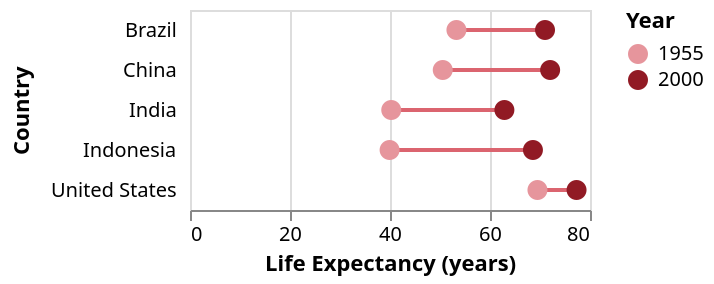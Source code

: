 {"$schema": "https://vega.github.io/schema/vega-lite/v4.json", "description": "A ranged dot plot that uses 'layer' to convey changing life expectancy for the five most populous countries (between 1955 and 2000).", "data": {"values": [{"_comment": "Data courtesy of Gapminder.org", "year": 1955, "fertility": 7.7, "life_expect": 30.332, "n_fertility": 7.7, "n_life_expect": 31.997, "country": "Afghanistan"}, {"year": 1960, "fertility": 7.7, "life_expect": 31.997, "p_fertility": 7.7, "n_fertility": 7.7, "p_life_expect": 30.332, "n_life_expect": 34.02, "country": "Afghanistan"}, {"year": 1965, "fertility": 7.7, "life_expect": 34.02, "p_fertility": 7.7, "n_fertility": 7.7, "p_life_expect": 31.997, "n_life_expect": 36.088, "country": "Afghanistan"}, {"year": 1970, "fertility": 7.7, "life_expect": 36.088, "p_fertility": 7.7, "n_fertility": 7.7, "p_life_expect": 34.02, "n_life_expect": 38.438, "country": "Afghanistan"}, {"year": 1975, "fertility": 7.7, "life_expect": 38.438, "p_fertility": 7.7, "n_fertility": 7.8, "p_life_expect": 36.088, "n_life_expect": 39.854, "country": "Afghanistan"}, {"year": 1980, "fertility": 7.8, "life_expect": 39.854, "p_fertility": 7.7, "n_fertility": 7.9, "p_life_expect": 38.438, "n_life_expect": 40.822, "country": "Afghanistan"}, {"year": 1985, "fertility": 7.9, "life_expect": 40.822, "p_fertility": 7.8, "n_fertility": 8, "p_life_expect": 39.854, "n_life_expect": 41.674, "country": "Afghanistan"}, {"year": 1990, "fertility": 8, "life_expect": 41.674, "p_fertility": 7.9, "n_fertility": 8, "p_life_expect": 40.822, "n_life_expect": 41.763, "country": "Afghanistan"}, {"year": 1995, "fertility": 8, "life_expect": 41.763, "p_fertility": 8, "n_fertility": 7.4792, "p_life_expect": 41.674, "n_life_expect": 42.129, "country": "Afghanistan"}, {"year": 2000, "fertility": 7.4792, "life_expect": 42.129, "p_fertility": 8, "p_life_expect": 41.763, "country": "Afghanistan"}, {"year": 1955, "fertility": 3.1265, "life_expect": 64.399, "n_fertility": 3.0895, "n_life_expect": 65.142, "country": "Argentina"}, {"year": 1960, "fertility": 3.0895, "life_expect": 65.142, "p_fertility": 3.1265, "n_fertility": 3.049, "p_life_expect": 64.399, "n_life_expect": 65.634, "country": "Argentina"}, {"year": 1965, "fertility": 3.049, "life_expect": 65.634, "p_fertility": 3.0895, "n_fertility": 3.1455, "p_life_expect": 65.142, "n_life_expect": 67.065, "country": "Argentina"}, {"year": 1970, "fertility": 3.1455, "life_expect": 67.065, "p_fertility": 3.049, "n_fertility": 3.44, "p_life_expect": 65.634, "n_life_expect": 68.481, "country": "Argentina"}, {"year": 1975, "fertility": 3.44, "life_expect": 68.481, "p_fertility": 3.1455, "n_fertility": 3.15, "p_life_expect": 67.065, "n_life_expect": 69.942, "country": "Argentina"}, {"year": 1980, "fertility": 3.15, "life_expect": 69.942, "p_fertility": 3.44, "n_fertility": 3.053, "p_life_expect": 68.481, "n_life_expect": 70.774, "country": "Argentina"}, {"year": 1985, "fertility": 3.053, "life_expect": 70.774, "p_fertility": 3.15, "n_fertility": 2.9, "p_life_expect": 69.942, "n_life_expect": 71.868, "country": "Argentina"}, {"year": 1990, "fertility": 2.9, "life_expect": 71.868, "p_fertility": 3.053, "n_fertility": 2.63, "p_life_expect": 70.774, "n_life_expect": 73.275, "country": "Argentina"}, {"year": 1995, "fertility": 2.63, "life_expect": 73.275, "p_fertility": 2.9, "n_fertility": 2.35, "p_life_expect": 71.868, "n_life_expect": 74.34, "country": "Argentina"}, {"year": 2000, "fertility": 2.35, "life_expect": 74.34, "p_fertility": 2.63, "p_life_expect": 73.275, "country": "Argentina"}, {"year": 1955, "fertility": 5.15, "life_expect": 64.381, "n_fertility": 4.399, "n_life_expect": 66.606, "country": "Aruba"}, {"year": 1960, "fertility": 4.399, "life_expect": 66.606, "p_fertility": 5.15, "n_fertility": 3.301, "p_life_expect": 64.381, "n_life_expect": 68.336, "country": "Aruba"}, {"year": 1965, "fertility": 3.301, "life_expect": 68.336, "p_fertility": 4.399, "n_fertility": 2.651, "p_life_expect": 66.606, "n_life_expect": 70.941, "country": "Aruba"}, {"year": 1970, "fertility": 2.651, "life_expect": 70.941, "p_fertility": 3.301, "n_fertility": 2.45, "p_life_expect": 68.336, "n_life_expect": 71.83, "country": "Aruba"}, {"year": 1975, "fertility": 2.45, "life_expect": 71.83, "p_fertility": 2.651, "n_fertility": 2.358, "p_life_expect": 70.941, "n_life_expect": 74.116, "country": "Aruba"}, {"year": 1980, "fertility": 2.358, "life_expect": 74.116, "p_fertility": 2.45, "n_fertility": 2.3, "p_life_expect": 71.83, "n_life_expect": 74.494, "country": "Aruba"}, {"year": 1985, "fertility": 2.3, "life_expect": 74.494, "p_fertility": 2.358, "n_fertility": 2.28, "p_life_expect": 74.116, "n_life_expect": 74.108, "country": "Aruba"}, {"year": 1990, "fertility": 2.28, "life_expect": 74.108, "p_fertility": 2.3, "n_fertility": 2.208, "p_life_expect": 74.494, "n_life_expect": 73.011, "country": "Aruba"}, {"year": 1995, "fertility": 2.208, "life_expect": 73.011, "p_fertility": 2.28, "n_fertility": 2.124, "p_life_expect": 74.108, "n_life_expect": 73.451, "country": "Aruba"}, {"year": 2000, "fertility": 2.124, "life_expect": 73.451, "p_fertility": 2.208, "p_life_expect": 73.011, "country": "Aruba"}, {"year": 1955, "fertility": 3.406, "life_expect": 70.33, "n_fertility": 3.274, "n_life_expect": 70.93, "country": "Australia"}, {"year": 1960, "fertility": 3.274, "life_expect": 70.93, "p_fertility": 3.406, "n_fertility": 2.871, "p_life_expect": 70.33, "n_life_expect": 71.1, "country": "Australia"}, {"year": 1965, "fertility": 2.871, "life_expect": 71.1, "p_fertility": 3.274, "n_fertility": 2.535, "p_life_expect": 70.93, "n_life_expect": 71.93, "country": "Australia"}, {"year": 1970, "fertility": 2.535, "life_expect": 71.93, "p_fertility": 2.871, "n_fertility": 1.989, "p_life_expect": 71.1, "n_life_expect": 73.49, "country": "Australia"}, {"year": 1975, "fertility": 1.989, "life_expect": 73.49, "p_fertility": 2.535, "n_fertility": 1.907, "p_life_expect": 71.93, "n_life_expect": 74.74, "country": "Australia"}, {"year": 1980, "fertility": 1.907, "life_expect": 74.74, "p_fertility": 1.989, "n_fertility": 1.859, "p_life_expect": 73.49, "n_life_expect": 76.32, "country": "Australia"}, {"year": 1985, "fertility": 1.859, "life_expect": 76.32, "p_fertility": 1.907, "n_fertility": 1.86, "p_life_expect": 74.74, "n_life_expect": 77.56, "country": "Australia"}, {"year": 1990, "fertility": 1.86, "life_expect": 77.56, "p_fertility": 1.859, "n_fertility": 1.776, "p_life_expect": 76.32, "n_life_expect": 78.83, "country": "Australia"}, {"year": 1995, "fertility": 1.776, "life_expect": 78.83, "p_fertility": 1.86, "n_fertility": 1.756, "p_life_expect": 77.56, "n_life_expect": 80.37, "country": "Australia"}, {"year": 2000, "fertility": 1.756, "life_expect": 80.37, "p_fertility": 1.776, "p_life_expect": 78.83, "country": "Australia"}, {"year": 1955, "fertility": 2.52, "life_expect": 67.48, "n_fertility": 2.78, "n_life_expect": 69.54, "country": "Austria"}, {"year": 1960, "fertility": 2.78, "life_expect": 69.54, "p_fertility": 2.52, "n_fertility": 2.53, "p_life_expect": 67.48, "n_life_expect": 70.14, "country": "Austria"}, {"year": 1965, "fertility": 2.53, "life_expect": 70.14, "p_fertility": 2.78, "n_fertility": 2.02, "p_life_expect": 69.54, "n_life_expect": 70.63, "country": "Austria"}, {"year": 1970, "fertility": 2.02, "life_expect": 70.63, "p_fertility": 2.53, "n_fertility": 1.64, "p_life_expect": 70.14, "n_life_expect": 72.17, "country": "Austria"}, {"year": 1975, "fertility": 1.64, "life_expect": 72.17, "p_fertility": 2.02, "n_fertility": 1.62, "p_life_expect": 70.63, "n_life_expect": 73.18, "country": "Austria"}, {"year": 1980, "fertility": 1.62, "life_expect": 73.18, "p_fertility": 1.64, "n_fertility": 1.45, "p_life_expect": 72.17, "n_life_expect": 74.94, "country": "Austria"}, {"year": 1985, "fertility": 1.45, "life_expect": 74.94, "p_fertility": 1.62, "n_fertility": 1.47, "p_life_expect": 73.18, "n_life_expect": 76.04, "country": "Austria"}, {"year": 1990, "fertility": 1.47, "life_expect": 76.04, "p_fertility": 1.45, "n_fertility": 1.388, "p_life_expect": 74.94, "n_life_expect": 77.51, "country": "Austria"}, {"year": 1995, "fertility": 1.388, "life_expect": 77.51, "p_fertility": 1.47, "n_fertility": 1.382, "p_life_expect": 76.04, "n_life_expect": 78.98, "country": "Austria"}, {"year": 2000, "fertility": 1.382, "life_expect": 78.98, "p_fertility": 1.388, "p_life_expect": 77.51, "country": "Austria"}, {"year": 1955, "fertility": 4.305, "life_expect": 62.405, "n_fertility": 4.503, "n_life_expect": 64.209, "country": "Bahamas"}, {"year": 1960, "fertility": 4.503, "life_expect": 64.209, "p_fertility": 4.305, "n_fertility": 3.794, "p_life_expect": 62.405, "n_life_expect": 65.795, "country": "Bahamas"}, {"year": 1965, "fertility": 3.794, "life_expect": 65.795, "p_fertility": 4.503, "n_fertility": 3.444, "p_life_expect": 64.209, "n_life_expect": 66.515, "country": "Bahamas"}, {"year": 1970, "fertility": 3.444, "life_expect": 66.515, "p_fertility": 3.794, "n_fertility": 3.221, "p_life_expect": 65.795, "n_life_expect": 67.199, "country": "Bahamas"}, {"year": 1975, "fertility": 3.221, "life_expect": 67.199, "p_fertility": 3.444, "n_fertility": 3.16, "p_life_expect": 66.515, "n_life_expect": 67.874, "country": "Bahamas"}, {"year": 1980, "fertility": 3.16, "life_expect": 67.874, "p_fertility": 3.221, "n_fertility": 2.62, "p_life_expect": 67.199, "n_life_expect": 69.524, "country": "Bahamas"}, {"year": 1985, "fertility": 2.62, "life_expect": 69.524, "p_fertility": 3.16, "n_fertility": 2.6, "p_life_expect": 67.874, "n_life_expect": 69.171, "country": "Bahamas"}, {"year": 1990, "fertility": 2.6, "life_expect": 69.171, "p_fertility": 2.62, "n_fertility": 2.4, "p_life_expect": 69.524, "n_life_expect": 68.472, "country": "Bahamas"}, {"year": 1995, "fertility": 2.4, "life_expect": 68.472, "p_fertility": 2.6, "n_fertility": 2.1111, "p_life_expect": 69.171, "n_life_expect": 71.068, "country": "Bahamas"}, {"year": 2000, "fertility": 2.1111, "life_expect": 71.068, "p_fertility": 2.4, "p_life_expect": 68.472, "country": "Bahamas"}, {"year": 1955, "fertility": 6.76, "life_expect": 39.348, "n_fertility": 6.85, "n_life_expect": 41.216, "country": "Bangladesh"}, {"year": 1960, "fertility": 6.85, "life_expect": 41.216, "p_fertility": 6.76, "n_fertility": 6.6, "p_life_expect": 39.348, "n_life_expect": 43.453, "country": "Bangladesh"}, {"year": 1965, "fertility": 6.6, "life_expect": 43.453, "p_fertility": 6.85, "n_fertility": 6.15, "p_life_expect": 41.216, "n_life_expect": 45.252, "country": "Bangladesh"}, {"year": 1970, "fertility": 6.15, "life_expect": 45.252, "p_fertility": 6.6, "n_fertility": 5.6, "p_life_expect": 43.453, "n_life_expect": 46.923, "country": "Bangladesh"}, {"year": 1975, "fertility": 5.6, "life_expect": 46.923, "p_fertility": 6.15, "n_fertility": 5.25, "p_life_expect": 45.252, "n_life_expect": 50.009, "country": "Bangladesh"}, {"year": 1980, "fertility": 5.25, "life_expect": 50.009, "p_fertility": 5.6, "n_fertility": 4.629, "p_life_expect": 46.923, "n_life_expect": 52.819, "country": "Bangladesh"}, {"year": 1985, "fertility": 4.629, "life_expect": 52.819, "p_fertility": 5.25, "n_fertility": 4.117, "p_life_expect": 50.009, "n_life_expect": 56.018, "country": "Bangladesh"}, {"year": 1990, "fertility": 4.117, "life_expect": 56.018, "p_fertility": 4.629, "n_fertility": 3.5043, "p_life_expect": 52.819, "n_life_expect": 59.412, "country": "Bangladesh"}, {"year": 1995, "fertility": 3.5043, "life_expect": 59.412, "p_fertility": 4.117, "n_fertility": 3.224, "p_life_expect": 56.018, "n_life_expect": 62.013, "country": "Bangladesh"}, {"year": 2000, "fertility": 3.224, "life_expect": 62.013, "p_fertility": 3.5043, "p_life_expect": 59.412, "country": "Bangladesh"}, {"year": 1955, "fertility": 4.67, "life_expect": 62.57, "n_fertility": 4.26, "n_life_expect": 65.87, "country": "Barbados"}, {"year": 1960, "fertility": 4.26, "life_expect": 65.87, "p_fertility": 4.67, "n_fertility": 3.45, "p_life_expect": 62.57, "n_life_expect": 67.62, "country": "Barbados"}, {"year": 1965, "fertility": 3.45, "life_expect": 67.62, "p_fertility": 4.26, "n_fertility": 2.74, "p_life_expect": 65.87, "n_life_expect": 69.42, "country": "Barbados"}, {"year": 1970, "fertility": 2.74, "life_expect": 69.42, "p_fertility": 3.45, "n_fertility": 2.19, "p_life_expect": 67.62, "n_life_expect": 71.27, "country": "Barbados"}, {"year": 1975, "fertility": 2.19, "life_expect": 71.27, "p_fertility": 2.74, "n_fertility": 1.92, "p_life_expect": 69.42, "n_life_expect": 72.695, "country": "Barbados"}, {"year": 1980, "fertility": 1.92, "life_expect": 72.695, "p_fertility": 2.19, "n_fertility": 1.75, "p_life_expect": 71.27, "n_life_expect": 74.027, "country": "Barbados"}, {"year": 1985, "fertility": 1.75, "life_expect": 74.027, "p_fertility": 1.92, "n_fertility": 1.6, "p_life_expect": 72.695, "n_life_expect": 74.894, "country": "Barbados"}, {"year": 1990, "fertility": 1.6, "life_expect": 74.894, "p_fertility": 1.75, "n_fertility": 1.5, "p_life_expect": 74.027, "n_life_expect": 74.912, "country": "Barbados"}, {"year": 1995, "fertility": 1.5, "life_expect": 74.912, "p_fertility": 1.6, "n_fertility": 1.5, "p_life_expect": 74.894, "n_life_expect": 75.97, "country": "Barbados"}, {"year": 2000, "fertility": 1.5, "life_expect": 75.97, "p_fertility": 1.5, "p_life_expect": 74.912, "country": "Barbados"}, {"year": 1955, "fertility": 2.496, "life_expect": 69.24, "n_fertility": 2.644, "n_life_expect": 70.25, "country": "Belgium"}, {"year": 1960, "fertility": 2.644, "life_expect": 70.25, "p_fertility": 2.496, "n_fertility": 2.392, "p_life_expect": 69.24, "n_life_expect": 70.94, "country": "Belgium"}, {"year": 1965, "fertility": 2.392, "life_expect": 70.94, "p_fertility": 2.644, "n_fertility": 2.015, "p_life_expect": 70.25, "n_life_expect": 71.44, "country": "Belgium"}, {"year": 1970, "fertility": 2.015, "life_expect": 71.44, "p_fertility": 2.392, "n_fertility": 1.705, "p_life_expect": 70.94, "n_life_expect": 72.8, "country": "Belgium"}, {"year": 1975, "fertility": 1.705, "life_expect": 72.8, "p_fertility": 2.015, "n_fertility": 1.595, "p_life_expect": 71.44, "n_life_expect": 73.93, "country": "Belgium"}, {"year": 1980, "fertility": 1.595, "life_expect": 73.93, "p_fertility": 1.705, "n_fertility": 1.559, "p_life_expect": 72.8, "n_life_expect": 75.35, "country": "Belgium"}, {"year": 1985, "fertility": 1.559, "life_expect": 75.35, "p_fertility": 1.595, "n_fertility": 1.613, "p_life_expect": 73.93, "n_life_expect": 76.46, "country": "Belgium"}, {"year": 1990, "fertility": 1.613, "life_expect": 76.46, "p_fertility": 1.559, "n_fertility": 1.604, "p_life_expect": 75.35, "n_life_expect": 77.53, "country": "Belgium"}, {"year": 1995, "fertility": 1.604, "life_expect": 77.53, "p_fertility": 1.613, "n_fertility": 1.638, "p_life_expect": 76.46, "n_life_expect": 78.32, "country": "Belgium"}, {"year": 2000, "fertility": 1.638, "life_expect": 78.32, "p_fertility": 1.604, "p_life_expect": 77.53, "country": "Belgium"}, {"year": 1955, "fertility": 6.75, "life_expect": 41.89, "n_fertility": 6.63, "n_life_expect": 43.428, "country": "Bolivia"}, {"year": 1960, "fertility": 6.63, "life_expect": 43.428, "p_fertility": 6.75, "n_fertility": 6.56, "p_life_expect": 41.89, "n_life_expect": 45.032, "country": "Bolivia"}, {"year": 1965, "fertility": 6.56, "life_expect": 45.032, "p_fertility": 6.63, "n_fertility": 6.5, "p_life_expect": 43.428, "n_life_expect": 46.714, "country": "Bolivia"}, {"year": 1970, "fertility": 6.5, "life_expect": 46.714, "p_fertility": 6.56, "n_fertility": 5.8, "p_life_expect": 45.032, "n_life_expect": 50.023, "country": "Bolivia"}, {"year": 1975, "fertility": 5.8, "life_expect": 50.023, "p_fertility": 6.5, "n_fertility": 5.2995, "p_life_expect": 46.714, "n_life_expect": 53.859, "country": "Bolivia"}, {"year": 1980, "fertility": 5.2995, "life_expect": 53.859, "p_fertility": 5.8, "n_fertility": 5, "p_life_expect": 50.023, "n_life_expect": 57.251, "country": "Bolivia"}, {"year": 1985, "fertility": 5, "life_expect": 57.251, "p_fertility": 5.2995, "n_fertility": 4.8, "p_life_expect": 53.859, "n_life_expect": 59.957, "country": "Bolivia"}, {"year": 1990, "fertility": 4.8, "life_expect": 59.957, "p_fertility": 5, "n_fertility": 4.324, "p_life_expect": 57.251, "n_life_expect": 62.05, "country": "Bolivia"}, {"year": 1995, "fertility": 4.324, "life_expect": 62.05, "p_fertility": 4.8, "n_fertility": 3.9585, "p_life_expect": 59.957, "n_life_expect": 63.883, "country": "Bolivia"}, {"year": 2000, "fertility": 3.9585, "life_expect": 63.883, "p_fertility": 4.324, "p_life_expect": 62.05, "country": "Bolivia"}, {"year": 1955, "fertility": 6.1501, "life_expect": 53.285, "n_fertility": 6.1501, "n_life_expect": 55.665, "country": "Brazil"}, {"year": 1960, "fertility": 6.1501, "life_expect": 55.665, "p_fertility": 6.1501, "n_fertility": 5.38, "p_life_expect": 53.285, "n_life_expect": 57.632, "country": "Brazil"}, {"year": 1965, "fertility": 5.38, "life_expect": 57.632, "p_fertility": 6.1501, "n_fertility": 4.7175, "p_life_expect": 55.665, "n_life_expect": 59.504, "country": "Brazil"}, {"year": 1970, "fertility": 4.7175, "life_expect": 59.504, "p_fertility": 5.38, "n_fertility": 4.305, "p_life_expect": 57.632, "n_life_expect": 61.489, "country": "Brazil"}, {"year": 1975, "fertility": 4.305, "life_expect": 61.489, "p_fertility": 4.7175, "n_fertility": 3.8, "p_life_expect": 59.504, "n_life_expect": 63.336, "country": "Brazil"}, {"year": 1980, "fertility": 3.8, "life_expect": 63.336, "p_fertility": 4.305, "n_fertility": 3.1, "p_life_expect": 61.489, "n_life_expect": 65.205, "country": "Brazil"}, {"year": 1985, "fertility": 3.1, "life_expect": 65.205, "p_fertility": 3.8, "n_fertility": 2.6, "p_life_expect": 63.336, "n_life_expect": 67.057, "country": "Brazil"}, {"year": 1990, "fertility": 2.6, "life_expect": 67.057, "p_fertility": 3.1, "n_fertility": 2.45, "p_life_expect": 65.205, "n_life_expect": 69.388, "country": "Brazil"}, {"year": 1995, "fertility": 2.45, "life_expect": 69.388, "p_fertility": 2.6, "n_fertility": 2.345, "p_life_expect": 67.057, "n_life_expect": 71.006, "country": "Brazil"}, {"year": 2000, "fertility": 2.345, "life_expect": 71.006, "p_fertility": 2.45, "p_life_expect": 69.388, "country": "Brazil"}, {"year": 1955, "fertility": 3.882, "life_expect": 69.96, "n_fertility": 3.675, "n_life_expect": 71.3, "country": "Canada"}, {"year": 1960, "fertility": 3.675, "life_expect": 71.3, "p_fertility": 3.882, "n_fertility": 2.61, "p_life_expect": 69.96, "n_life_expect": 72.13, "country": "Canada"}, {"year": 1965, "fertility": 2.61, "life_expect": 72.13, "p_fertility": 3.675, "n_fertility": 1.976, "p_life_expect": 71.3, "n_life_expect": 72.88, "country": "Canada"}, {"year": 1970, "fertility": 1.976, "life_expect": 72.88, "p_fertility": 2.61, "n_fertility": 1.734, "p_life_expect": 72.13, "n_life_expect": 74.21, "country": "Canada"}, {"year": 1975, "fertility": 1.734, "life_expect": 74.21, "p_fertility": 1.976, "n_fertility": 1.634, "p_life_expect": 72.88, "n_life_expect": 75.76, "country": "Canada"}, {"year": 1980, "fertility": 1.634, "life_expect": 75.76, "p_fertility": 1.734, "n_fertility": 1.616, "p_life_expect": 74.21, "n_life_expect": 76.86, "country": "Canada"}, {"year": 1985, "fertility": 1.616, "life_expect": 76.86, "p_fertility": 1.634, "n_fertility": 1.694, "p_life_expect": 75.76, "n_life_expect": 77.95, "country": "Canada"}, {"year": 1990, "fertility": 1.694, "life_expect": 77.95, "p_fertility": 1.616, "n_fertility": 1.564, "p_life_expect": 76.86, "n_life_expect": 78.61, "country": "Canada"}, {"year": 1995, "fertility": 1.564, "life_expect": 78.61, "p_fertility": 1.694, "n_fertility": 1.522, "p_life_expect": 77.95, "n_life_expect": 79.77, "country": "Canada"}, {"year": 2000, "fertility": 1.522, "life_expect": 79.77, "p_fertility": 1.564, "p_life_expect": 78.61, "country": "Canada"}, {"year": 1955, "fertility": 5.486, "life_expect": 56.074, "n_fertility": 5.4385, "n_life_expect": 57.924, "country": "Chile"}, {"year": 1960, "fertility": 5.4385, "life_expect": 57.924, "p_fertility": 5.486, "n_fertility": 4.4405, "p_life_expect": 56.074, "n_life_expect": 60.523, "country": "Chile"}, {"year": 1965, "fertility": 4.4405, "life_expect": 60.523, "p_fertility": 5.4385, "n_fertility": 3.63, "p_life_expect": 57.924, "n_life_expect": 63.441, "country": "Chile"}, {"year": 1970, "fertility": 3.63, "life_expect": 63.441, "p_fertility": 4.4405, "n_fertility": 2.803, "p_life_expect": 60.523, "n_life_expect": 67.052, "country": "Chile"}, {"year": 1975, "fertility": 2.803, "life_expect": 67.052, "p_fertility": 3.63, "n_fertility": 2.671, "p_life_expect": 63.441, "n_life_expect": 70.565, "country": "Chile"}, {"year": 1980, "fertility": 2.671, "life_expect": 70.565, "p_fertility": 2.803, "n_fertility": 2.65, "p_life_expect": 67.052, "n_life_expect": 72.492, "country": "Chile"}, {"year": 1985, "fertility": 2.65, "life_expect": 72.492, "p_fertility": 2.671, "n_fertility": 2.55, "p_life_expect": 70.565, "n_life_expect": 74.126, "country": "Chile"}, {"year": 1990, "fertility": 2.55, "life_expect": 74.126, "p_fertility": 2.65, "n_fertility": 2.21, "p_life_expect": 72.492, "n_life_expect": 75.816, "country": "Chile"}, {"year": 1995, "fertility": 2.21, "life_expect": 75.816, "p_fertility": 2.55, "n_fertility": 2, "p_life_expect": 74.126, "n_life_expect": 77.86, "country": "Chile"}, {"year": 2000, "fertility": 2, "life_expect": 77.86, "p_fertility": 2.21, "p_life_expect": 75.816, "country": "Chile"}, {"year": 1955, "fertility": 5.59, "life_expect": 50.54896, "n_fertility": 5.72, "n_life_expect": 44.50136, "country": "China"}, {"year": 1960, "fertility": 5.72, "life_expect": 44.50136, "p_fertility": 5.59, "n_fertility": 6.06, "p_life_expect": 50.54896, "n_life_expect": 58.38112, "country": "China"}, {"year": 1965, "fertility": 6.06, "life_expect": 58.38112, "p_fertility": 5.72, "n_fertility": 4.86, "p_life_expect": 44.50136, "n_life_expect": 63.11888, "country": "China"}, {"year": 1970, "fertility": 4.86, "life_expect": 63.11888, "p_fertility": 6.06, "n_fertility": 3.32, "p_life_expect": 58.38112, "n_life_expect": 63.96736, "country": "China"}, {"year": 1975, "fertility": 3.32, "life_expect": 63.96736, "p_fertility": 4.86, "n_fertility": 2.55, "p_life_expect": 63.11888, "n_life_expect": 65.525, "country": "China"}, {"year": 1980, "fertility": 2.55, "life_expect": 65.525, "p_fertility": 3.32, "n_fertility": 2.46, "p_life_expect": 63.96736, "n_life_expect": 67.274, "country": "China"}, {"year": 1985, "fertility": 2.46, "life_expect": 67.274, "p_fertility": 2.55, "n_fertility": 1.92, "p_life_expect": 65.525, "n_life_expect": 68.69, "country": "China"}, {"year": 1990, "fertility": 1.92, "life_expect": 68.69, "p_fertility": 2.46, "n_fertility": 1.781, "p_life_expect": 67.274, "n_life_expect": 70.426, "country": "China"}, {"year": 1995, "fertility": 1.781, "life_expect": 70.426, "p_fertility": 1.92, "n_fertility": 1.7, "p_life_expect": 68.69, "n_life_expect": 72.028, "country": "China"}, {"year": 2000, "fertility": 1.7, "life_expect": 72.028, "p_fertility": 1.781, "p_life_expect": 70.426, "country": "China"}, {"year": 1955, "fertility": 6.76, "life_expect": 55.118, "n_fertility": 6.76, "n_life_expect": 57.863, "country": "Colombia"}, {"year": 1960, "fertility": 6.76, "life_expect": 57.863, "p_fertility": 6.76, "n_fertility": 6.18, "p_life_expect": 55.118, "n_life_expect": 59.963, "country": "Colombia"}, {"year": 1965, "fertility": 6.18, "life_expect": 59.963, "p_fertility": 6.76, "n_fertility": 5.0005, "p_life_expect": 57.863, "n_life_expect": 61.623, "country": "Colombia"}, {"year": 1970, "fertility": 5.0005, "life_expect": 61.623, "p_fertility": 6.18, "n_fertility": 4.3385, "p_life_expect": 59.963, "n_life_expect": 63.837, "country": "Colombia"}, {"year": 1975, "fertility": 4.3385, "life_expect": 63.837, "p_fertility": 5.0005, "n_fertility": 3.685, "p_life_expect": 61.623, "n_life_expect": 66.653, "country": "Colombia"}, {"year": 1980, "fertility": 3.685, "life_expect": 66.653, "p_fertility": 4.3385, "n_fertility": 3.172, "p_life_expect": 63.837, "n_life_expect": 67.768, "country": "Colombia"}, {"year": 1985, "fertility": 3.172, "life_expect": 67.768, "p_fertility": 3.685, "n_fertility": 2.93005, "p_life_expect": 66.653, "n_life_expect": 68.421, "country": "Colombia"}, {"year": 1990, "fertility": 2.93005, "life_expect": 68.421, "p_fertility": 3.172, "n_fertility": 2.7, "p_life_expect": 67.768, "n_life_expect": 70.313, "country": "Colombia"}, {"year": 1995, "fertility": 2.7, "life_expect": 70.313, "p_fertility": 2.93005, "n_fertility": 2.4705, "p_life_expect": 68.421, "n_life_expect": 71.682, "country": "Colombia"}, {"year": 2000, "fertility": 2.4705, "life_expect": 71.682, "p_fertility": 2.7, "p_life_expect": 70.313, "country": "Colombia"}, {"year": 1955, "fertility": 7.1135, "life_expect": 60.026, "n_fertility": 7.2245, "n_life_expect": 62.842, "country": "Costa Rica"}, {"year": 1960, "fertility": 7.2245, "life_expect": 62.842, "p_fertility": 7.1135, "n_fertility": 5.801, "p_life_expect": 60.026, "n_life_expect": 65.424, "country": "Costa Rica"}, {"year": 1965, "fertility": 5.801, "life_expect": 65.424, "p_fertility": 7.2245, "n_fertility": 4.346, "p_life_expect": 62.842, "n_life_expect": 67.849, "country": "Costa Rica"}, {"year": 1970, "fertility": 4.346, "life_expect": 67.849, "p_fertility": 5.801, "n_fertility": 3.7755, "p_life_expect": 65.424, "n_life_expect": 70.75, "country": "Costa Rica"}, {"year": 1975, "fertility": 3.7755, "life_expect": 70.75, "p_fertility": 4.346, "n_fertility": 3.527, "p_life_expect": 67.849, "n_life_expect": 73.45, "country": "Costa Rica"}, {"year": 1980, "fertility": 3.527, "life_expect": 73.45, "p_fertility": 3.7755, "n_fertility": 3.374, "p_life_expect": 70.75, "n_life_expect": 74.752, "country": "Costa Rica"}, {"year": 1985, "fertility": 3.374, "life_expect": 74.752, "p_fertility": 3.527, "n_fertility": 2.945, "p_life_expect": 73.45, "n_life_expect": 75.713, "country": "Costa Rica"}, {"year": 1990, "fertility": 2.945, "life_expect": 75.713, "p_fertility": 3.374, "n_fertility": 2.5835, "p_life_expect": 74.752, "n_life_expect": 77.26, "country": "Costa Rica"}, {"year": 1995, "fertility": 2.5835, "life_expect": 77.26, "p_fertility": 2.945, "n_fertility": 2.2815, "p_life_expect": 75.713, "n_life_expect": 78.123, "country": "Costa Rica"}, {"year": 2000, "fertility": 2.2815, "life_expect": 78.123, "p_fertility": 2.5835, "p_life_expect": 77.26, "country": "Costa Rica"}, {"year": 1955, "fertility": 2.42, "life_expect": 64.77, "n_fertility": 2.27, "n_life_expect": 67.13, "country": "Croatia"}, {"year": 1960, "fertility": 2.27, "life_expect": 67.13, "p_fertility": 2.42, "n_fertility": 2.09, "p_life_expect": 64.77, "n_life_expect": 68.5, "country": "Croatia"}, {"year": 1965, "fertility": 2.09, "life_expect": 68.5, "p_fertility": 2.27, "n_fertility": 1.96, "p_life_expect": 67.13, "n_life_expect": 69.61, "country": "Croatia"}, {"year": 1970, "fertility": 1.96, "life_expect": 69.61, "p_fertility": 2.09, "n_fertility": 2.02, "p_life_expect": 68.5, "n_life_expect": 70.64, "country": "Croatia"}, {"year": 1975, "fertility": 2.02, "life_expect": 70.64, "p_fertility": 1.96, "n_fertility": 1.96, "p_life_expect": 69.61, "n_life_expect": 70.46, "country": "Croatia"}, {"year": 1980, "fertility": 1.96, "life_expect": 70.46, "p_fertility": 2.02, "n_fertility": 1.84, "p_life_expect": 70.64, "n_life_expect": 71.52, "country": "Croatia"}, {"year": 1985, "fertility": 1.84, "life_expect": 71.52, "p_fertility": 1.96, "n_fertility": 1.52, "p_life_expect": 70.46, "n_life_expect": 72.527, "country": "Croatia"}, {"year": 1990, "fertility": 1.52, "life_expect": 72.527, "p_fertility": 1.84, "n_fertility": 1.537, "p_life_expect": 71.52, "n_life_expect": 73.68, "country": "Croatia"}, {"year": 1995, "fertility": 1.537, "life_expect": 73.68, "p_fertility": 1.52, "n_fertility": 1.348, "p_life_expect": 72.527, "n_life_expect": 74.876, "country": "Croatia"}, {"year": 2000, "fertility": 1.348, "life_expect": 74.876, "p_fertility": 1.537, "p_life_expect": 73.68, "country": "Croatia"}, {"year": 1955, "fertility": 3.6995, "life_expect": 62.325, "n_fertility": 4.6805, "n_life_expect": 65.246, "country": "Cuba"}, {"year": 1960, "fertility": 4.6805, "life_expect": 65.246, "p_fertility": 3.6995, "n_fertility": 4.3, "p_life_expect": 62.325, "n_life_expect": 68.29, "country": "Cuba"}, {"year": 1965, "fertility": 4.3, "life_expect": 68.29, "p_fertility": 4.6805, "n_fertility": 3.6, "p_life_expect": 65.246, "n_life_expect": 70.723, "country": "Cuba"}, {"year": 1970, "fertility": 3.6, "life_expect": 70.723, "p_fertility": 4.3, "n_fertility": 2.15, "p_life_expect": 68.29, "n_life_expect": 72.649, "country": "Cuba"}, {"year": 1975, "fertility": 2.15, "life_expect": 72.649, "p_fertility": 3.6, "n_fertility": 1.8495, "p_life_expect": 70.723, "n_life_expect": 73.717, "country": "Cuba"}, {"year": 1980, "fertility": 1.8495, "life_expect": 73.717, "p_fertility": 2.15, "n_fertility": 1.8495, "p_life_expect": 72.649, "n_life_expect": 74.174, "country": "Cuba"}, {"year": 1985, "fertility": 1.8495, "life_expect": 74.174, "p_fertility": 1.8495, "n_fertility": 1.6505, "p_life_expect": 73.717, "n_life_expect": 74.414, "country": "Cuba"}, {"year": 1990, "fertility": 1.6505, "life_expect": 74.414, "p_fertility": 1.8495, "n_fertility": 1.6095, "p_life_expect": 74.174, "n_life_expect": 76.151, "country": "Cuba"}, {"year": 1995, "fertility": 1.6095, "life_expect": 76.151, "p_fertility": 1.6505, "n_fertility": 1.63, "p_life_expect": 74.414, "n_life_expect": 77.158, "country": "Cuba"}, {"year": 2000, "fertility": 1.63, "life_expect": 77.158, "p_fertility": 1.6095, "p_life_expect": 76.151, "country": "Cuba"}, {"year": 1955, "fertility": 7.6405, "life_expect": 49.828, "n_fertility": 7.3505, "n_life_expect": 53.459, "country": "Dominican Republic"}, {"year": 1960, "fertility": 7.3505, "life_expect": 53.459, "p_fertility": 7.6405, "n_fertility": 6.6495, "p_life_expect": 49.828, "n_life_expect": 56.751, "country": "Dominican Republic"}, {"year": 1965, "fertility": 6.6495, "life_expect": 56.751, "p_fertility": 7.3505, "n_fertility": 5.71, "p_life_expect": 53.459, "n_life_expect": 59.631, "country": "Dominican Republic"}, {"year": 1970, "fertility": 5.71, "life_expect": 59.631, "p_fertility": 6.6495, "n_fertility": 4.76, "p_life_expect": 56.751, "n_life_expect": 61.788, "country": "Dominican Republic"}, {"year": 1975, "fertility": 4.76, "life_expect": 61.788, "p_fertility": 5.71, "n_fertility": 4, "p_life_expect": 59.631, "n_life_expect": 63.727, "country": "Dominican Republic"}, {"year": 1980, "fertility": 4, "life_expect": 63.727, "p_fertility": 4.76, "n_fertility": 3.47, "p_life_expect": 61.788, "n_life_expect": 66.046, "country": "Dominican Republic"}, {"year": 1985, "fertility": 3.47, "life_expect": 66.046, "p_fertility": 4, "n_fertility": 3.1995, "p_life_expect": 63.727, "n_life_expect": 68.457, "country": "Dominican Republic"}, {"year": 1990, "fertility": 3.1995, "life_expect": 68.457, "p_fertility": 3.47, "n_fertility": 3.05, "p_life_expect": 66.046, "n_life_expect": 69.957, "country": "Dominican Republic"}, {"year": 1995, "fertility": 3.05, "life_expect": 69.957, "p_fertility": 3.1995, "n_fertility": 2.95, "p_life_expect": 68.457, "n_life_expect": 70.847, "country": "Dominican Republic"}, {"year": 2000, "fertility": 2.95, "life_expect": 70.847, "p_fertility": 3.05, "p_life_expect": 69.957, "country": "Dominican Republic"}, {"year": 1955, "fertility": 6.7, "life_expect": 51.356, "n_fertility": 6.7, "n_life_expect": 54.64, "country": "Ecuador"}, {"year": 1960, "fertility": 6.7, "life_expect": 54.64, "p_fertility": 6.7, "n_fertility": 6.5, "p_life_expect": 51.356, "n_life_expect": 56.678, "country": "Ecuador"}, {"year": 1965, "fertility": 6.5, "life_expect": 56.678, "p_fertility": 6.7, "n_fertility": 6.0005, "p_life_expect": 54.64, "n_life_expect": 58.796, "country": "Ecuador"}, {"year": 1970, "fertility": 6.0005, "life_expect": 58.796, "p_fertility": 6.5, "n_fertility": 5.4005, "p_life_expect": 56.678, "n_life_expect": 61.31, "country": "Ecuador"}, {"year": 1975, "fertility": 5.4005, "life_expect": 61.31, "p_fertility": 6.0005, "n_fertility": 4.7005, "p_life_expect": 58.796, "n_life_expect": 64.342, "country": "Ecuador"}, {"year": 1980, "fertility": 4.7005, "life_expect": 64.342, "p_fertility": 5.4005, "n_fertility": 4, "p_life_expect": 61.31, "n_life_expect": 67.231, "country": "Ecuador"}, {"year": 1985, "fertility": 4, "life_expect": 67.231, "p_fertility": 4.7005, "n_fertility": 3.4005, "p_life_expect": 64.342, "n_life_expect": 69.613, "country": "Ecuador"}, {"year": 1990, "fertility": 3.4005, "life_expect": 69.613, "p_fertility": 4, "n_fertility": 3.1, "p_life_expect": 67.231, "n_life_expect": 72.312, "country": "Ecuador"}, {"year": 1995, "fertility": 3.1, "life_expect": 72.312, "p_fertility": 3.4005, "n_fertility": 2.8175, "p_life_expect": 69.613, "n_life_expect": 74.173, "country": "Ecuador"}, {"year": 2000, "fertility": 2.8175, "life_expect": 74.173, "p_fertility": 3.1, "p_life_expect": 72.312, "country": "Ecuador"}, {"year": 1955, "fertility": 6.97, "life_expect": 44.444, "n_fertility": 7.073, "n_life_expect": 46.992, "country": "Egypt"}, {"year": 1960, "fertility": 7.073, "life_expect": 46.992, "p_fertility": 6.97, "n_fertility": 6.56, "p_life_expect": 44.444, "n_life_expect": 49.293, "country": "Egypt"}, {"year": 1965, "fertility": 6.56, "life_expect": 49.293, "p_fertility": 7.073, "n_fertility": 5.855, "p_life_expect": 46.992, "n_life_expect": 51.137, "country": "Egypt"}, {"year": 1970, "fertility": 5.855, "life_expect": 51.137, "p_fertility": 6.56, "n_fertility": 5.609, "p_life_expect": 49.293, "n_life_expect": 53.319, "country": "Egypt"}, {"year": 1975, "fertility": 5.609, "life_expect": 53.319, "p_fertility": 5.855, "n_fertility": 5.332, "p_life_expect": 51.137, "n_life_expect": 56.006, "country": "Egypt"}, {"year": 1980, "fertility": 5.332, "life_expect": 56.006, "p_fertility": 5.609, "n_fertility": 4.833, "p_life_expect": 53.319, "n_life_expect": 59.797, "country": "Egypt"}, {"year": 1985, "fertility": 4.833, "life_expect": 59.797, "p_fertility": 5.332, "n_fertility": 3.908, "p_life_expect": 56.006, "n_life_expect": 63.674, "country": "Egypt"}, {"year": 1990, "fertility": 3.908, "life_expect": 63.674, "p_fertility": 4.833, "n_fertility": 3.5, "p_life_expect": 59.797, "n_life_expect": 67.217, "country": "Egypt"}, {"year": 1995, "fertility": 3.5, "life_expect": 67.217, "p_fertility": 3.908, "n_fertility": 3.174, "p_life_expect": 63.674, "n_life_expect": 69.806, "country": "Egypt"}, {"year": 2000, "fertility": 3.174, "life_expect": 69.806, "p_fertility": 3.5, "p_life_expect": 67.217, "country": "Egypt"}, {"year": 1955, "fertility": 6.8065, "life_expect": 48.57, "n_fertility": 6.847, "n_life_expect": 52.307, "country": "El Salvador"}, {"year": 1960, "fertility": 6.847, "life_expect": 52.307, "p_fertility": 6.8065, "n_fertility": 6.621, "p_life_expect": 48.57, "n_life_expect": 55.855, "country": "El Salvador"}, {"year": 1965, "fertility": 6.621, "life_expect": 55.855, "p_fertility": 6.847, "n_fertility": 6.0995, "p_life_expect": 52.307, "n_life_expect": 58.207, "country": "El Salvador"}, {"year": 1970, "fertility": 6.0995, "life_expect": 58.207, "p_fertility": 6.621, "n_fertility": 5.5996, "p_life_expect": 55.855, "n_life_expect": 56.696, "country": "El Salvador"}, {"year": 1975, "fertility": 5.5996, "life_expect": 56.696, "p_fertility": 6.0995, "n_fertility": 4.5, "p_life_expect": 58.207, "n_life_expect": 56.604, "country": "El Salvador"}, {"year": 1980, "fertility": 4.5, "life_expect": 56.604, "p_fertility": 5.5996, "n_fertility": 3.901, "p_life_expect": 56.696, "n_life_expect": 63.154, "country": "El Salvador"}, {"year": 1985, "fertility": 3.901, "life_expect": 63.154, "p_fertility": 4.5, "n_fertility": 3.52, "p_life_expect": 56.604, "n_life_expect": 66.798, "country": "El Salvador"}, {"year": 1990, "fertility": 3.52, "life_expect": 66.798, "p_fertility": 3.901, "n_fertility": 3.17, "p_life_expect": 63.154, "n_life_expect": 69.535, "country": "El Salvador"}, {"year": 1995, "fertility": 3.17, "life_expect": 69.535, "p_fertility": 3.52, "n_fertility": 2.883, "p_life_expect": 66.798, "n_life_expect": 70.734, "country": "El Salvador"}, {"year": 2000, "fertility": 2.883, "life_expect": 70.734, "p_fertility": 3.17, "p_life_expect": 69.535, "country": "El Salvador"}, {"year": 1955, "fertility": 2.769, "life_expect": 67.49, "n_fertility": 2.66, "n_life_expect": 68.75, "country": "Finland"}, {"year": 1960, "fertility": 2.66, "life_expect": 68.75, "p_fertility": 2.769, "n_fertility": 2.191, "p_life_expect": 67.49, "n_life_expect": 69.83, "country": "Finland"}, {"year": 1965, "fertility": 2.191, "life_expect": 69.83, "p_fertility": 2.66, "n_fertility": 1.623, "p_life_expect": 68.75, "n_life_expect": 70.87, "country": "Finland"}, {"year": 1970, "fertility": 1.623, "life_expect": 70.87, "p_fertility": 2.191, "n_fertility": 1.663, "p_life_expect": 69.83, "n_life_expect": 72.52, "country": "Finland"}, {"year": 1975, "fertility": 1.663, "life_expect": 72.52, "p_fertility": 1.623, "n_fertility": 1.685, "p_life_expect": 70.87, "n_life_expect": 74.55, "country": "Finland"}, {"year": 1980, "fertility": 1.685, "life_expect": 74.55, "p_fertility": 1.663, "n_fertility": 1.66, "p_life_expect": 72.52, "n_life_expect": 74.83, "country": "Finland"}, {"year": 1985, "fertility": 1.66, "life_expect": 74.83, "p_fertility": 1.685, "n_fertility": 1.819, "p_life_expect": 74.55, "n_life_expect": 75.7, "country": "Finland"}, {"year": 1990, "fertility": 1.819, "life_expect": 75.7, "p_fertility": 1.66, "n_fertility": 1.743, "p_life_expect": 74.83, "n_life_expect": 77.13, "country": "Finland"}, {"year": 1995, "fertility": 1.743, "life_expect": 77.13, "p_fertility": 1.819, "n_fertility": 1.754, "p_life_expect": 75.7, "n_life_expect": 78.37, "country": "Finland"}, {"year": 2000, "fertility": 1.754, "life_expect": 78.37, "p_fertility": 1.743, "p_life_expect": 77.13, "country": "Finland"}, {"year": 1955, "fertility": 2.712, "life_expect": 68.93, "n_fertility": 2.85, "n_life_expect": 70.51, "country": "France"}, {"year": 1960, "fertility": 2.85, "life_expect": 70.51, "p_fertility": 2.712, "n_fertility": 2.607, "p_life_expect": 68.93, "n_life_expect": 71.55, "country": "France"}, {"year": 1965, "fertility": 2.607, "life_expect": 71.55, "p_fertility": 2.85, "n_fertility": 2.31, "p_life_expect": 70.51, "n_life_expect": 72.38, "country": "France"}, {"year": 1970, "fertility": 2.31, "life_expect": 72.38, "p_fertility": 2.607, "n_fertility": 1.862, "p_life_expect": 71.55, "n_life_expect": 73.83, "country": "France"}, {"year": 1975, "fertility": 1.862, "life_expect": 73.83, "p_fertility": 2.31, "n_fertility": 1.866, "p_life_expect": 72.38, "n_life_expect": 74.89, "country": "France"}, {"year": 1980, "fertility": 1.866, "life_expect": 74.89, "p_fertility": 1.862, "n_fertility": 1.805, "p_life_expect": 73.83, "n_life_expect": 76.34, "country": "France"}, {"year": 1985, "fertility": 1.805, "life_expect": 76.34, "p_fertility": 1.866, "n_fertility": 1.713, "p_life_expect": 74.89, "n_life_expect": 77.46, "country": "France"}, {"year": 1990, "fertility": 1.713, "life_expect": 77.46, "p_fertility": 1.805, "n_fertility": 1.7624, "p_life_expect": 76.34, "n_life_expect": 78.64, "country": "France"}, {"year": 1995, "fertility": 1.7624, "life_expect": 78.64, "p_fertility": 1.713, "n_fertility": 1.8833, "p_life_expect": 77.46, "n_life_expect": 79.59, "country": "France"}, {"year": 2000, "fertility": 1.8833, "life_expect": 79.59, "p_fertility": 1.7624, "p_life_expect": 78.64, "country": "France"}, {"year": 1955, "fertility": 2.909, "life_expect": 62.625, "n_fertility": 2.979, "n_life_expect": 64.644, "country": "Georgia"}, {"year": 1960, "fertility": 2.979, "life_expect": 64.644, "p_fertility": 2.909, "n_fertility": 2.611, "p_life_expect": 62.625, "n_life_expect": 66.654, "country": "Georgia"}, {"year": 1965, "fertility": 2.611, "life_expect": 66.654, "p_fertility": 2.979, "n_fertility": 2.601, "p_life_expect": 64.644, "n_life_expect": 68.158, "country": "Georgia"}, {"year": 1970, "fertility": 2.601, "life_expect": 68.158, "p_fertility": 2.611, "n_fertility": 2.39, "p_life_expect": 66.654, "n_life_expect": 69.634, "country": "Georgia"}, {"year": 1975, "fertility": 2.39, "life_expect": 69.634, "p_fertility": 2.601, "n_fertility": 2.269, "p_life_expect": 68.158, "n_life_expect": 69.638, "country": "Georgia"}, {"year": 1980, "fertility": 2.269, "life_expect": 69.638, "p_fertility": 2.39, "n_fertility": 2.263, "p_life_expect": 69.634, "n_life_expect": 70.45, "country": "Georgia"}, {"year": 1985, "fertility": 2.263, "life_expect": 70.45, "p_fertility": 2.269, "n_fertility": 1.95, "p_life_expect": 69.638, "n_life_expect": 70.465, "country": "Georgia"}, {"year": 1990, "fertility": 1.95, "life_expect": 70.465, "p_fertility": 2.263, "n_fertility": 1.58, "p_life_expect": 70.45, "n_life_expect": 70.49, "country": "Georgia"}, {"year": 1995, "fertility": 1.58, "life_expect": 70.49, "p_fertility": 1.95, "n_fertility": 1.478, "p_life_expect": 70.465, "n_life_expect": 70.476, "country": "Georgia"}, {"year": 2000, "fertility": 1.478, "life_expect": 70.476, "p_fertility": 1.58, "p_life_expect": 70.49, "country": "Georgia"}, {"year": 1955, "fertility": 2.3, "life_expect": 69.1, "n_fertility": 2.49, "n_life_expect": 70.3, "country": "Germany"}, {"year": 1960, "fertility": 2.49, "life_expect": 70.3, "p_fertility": 2.3, "n_fertility": 2.32, "p_life_expect": 69.1, "n_life_expect": 70.8, "country": "Germany"}, {"year": 1965, "fertility": 2.32, "life_expect": 70.8, "p_fertility": 2.49, "n_fertility": 1.64, "p_life_expect": 70.3, "n_life_expect": 71, "country": "Germany"}, {"year": 1970, "fertility": 1.64, "life_expect": 71, "p_fertility": 2.32, "n_fertility": 1.52, "p_life_expect": 70.8, "n_life_expect": 72.5, "country": "Germany"}, {"year": 1975, "fertility": 1.52, "life_expect": 72.5, "p_fertility": 1.64, "n_fertility": 1.46, "p_life_expect": 71, "n_life_expect": 73.8, "country": "Germany"}, {"year": 1980, "fertility": 1.46, "life_expect": 73.8, "p_fertility": 1.52, "n_fertility": 1.43, "p_life_expect": 72.5, "n_life_expect": 74.847, "country": "Germany"}, {"year": 1985, "fertility": 1.43, "life_expect": 74.847, "p_fertility": 1.46, "n_fertility": 1.31, "p_life_expect": 73.8, "n_life_expect": 76.07, "country": "Germany"}, {"year": 1990, "fertility": 1.31, "life_expect": 76.07, "p_fertility": 1.43, "n_fertility": 1.34, "p_life_expect": 74.847, "n_life_expect": 77.34, "country": "Germany"}, {"year": 1995, "fertility": 1.34, "life_expect": 77.34, "p_fertility": 1.31, "n_fertility": 1.346, "p_life_expect": 76.07, "n_life_expect": 78.67, "country": "Germany"}, {"year": 2000, "fertility": 1.346, "life_expect": 78.67, "p_fertility": 1.34, "p_life_expect": 77.34, "country": "Germany"}, {"year": 1955, "fertility": 2.27, "life_expect": 67.86, "n_fertility": 2.2, "n_life_expect": 69.51, "country": "Greece"}, {"year": 1960, "fertility": 2.2, "life_expect": 69.51, "p_fertility": 2.27, "n_fertility": 2.38, "p_life_expect": 67.86, "n_life_expect": 71, "country": "Greece"}, {"year": 1965, "fertility": 2.38, "life_expect": 71, "p_fertility": 2.2, "n_fertility": 2.32, "p_life_expect": 69.51, "n_life_expect": 72.34, "country": "Greece"}, {"year": 1970, "fertility": 2.32, "life_expect": 72.34, "p_fertility": 2.38, "n_fertility": 2.32, "p_life_expect": 71, "n_life_expect": 73.68, "country": "Greece"}, {"year": 1975, "fertility": 2.32, "life_expect": 73.68, "p_fertility": 2.32, "n_fertility": 1.96, "p_life_expect": 72.34, "n_life_expect": 75.24, "country": "Greece"}, {"year": 1980, "fertility": 1.96, "life_expect": 75.24, "p_fertility": 2.32, "n_fertility": 1.53, "p_life_expect": 73.68, "n_life_expect": 76.67, "country": "Greece"}, {"year": 1985, "fertility": 1.53, "life_expect": 76.67, "p_fertility": 1.96, "n_fertility": 1.37, "p_life_expect": 75.24, "n_life_expect": 77.03, "country": "Greece"}, {"year": 1990, "fertility": 1.37, "life_expect": 77.03, "p_fertility": 1.53, "n_fertility": 1.296, "p_life_expect": 76.67, "n_life_expect": 77.869, "country": "Greece"}, {"year": 1995, "fertility": 1.296, "life_expect": 77.869, "p_fertility": 1.37, "n_fertility": 1.277, "p_life_expect": 77.03, "n_life_expect": 78.256, "country": "Greece"}, {"year": 2000, "fertility": 1.277, "life_expect": 78.256, "p_fertility": 1.296, "p_life_expect": 77.869, "country": "Greece"}, {"year": 1955, "fertility": 6.7, "life_expect": 63.114, "n_fertility": 6.4, "n_life_expect": 63.608, "country": "Grenada"}, {"year": 1960, "fertility": 6.4, "life_expect": 63.608, "p_fertility": 6.7, "n_fertility": 4.8, "p_life_expect": 63.114, "n_life_expect": 64.091, "country": "Grenada"}, {"year": 1965, "fertility": 4.8, "life_expect": 64.091, "p_fertility": 6.4, "n_fertility": 4.6, "p_life_expect": 63.608, "n_life_expect": 64.577, "country": "Grenada"}, {"year": 1970, "fertility": 4.6, "life_expect": 64.577, "p_fertility": 4.8, "n_fertility": 4.3, "p_life_expect": 64.091, "n_life_expect": 65.035, "country": "Grenada"}, {"year": 1975, "fertility": 4.3, "life_expect": 65.035, "p_fertility": 4.6, "n_fertility": 4.23, "p_life_expect": 64.577, "n_life_expect": 65.503, "country": "Grenada"}, {"year": 1980, "fertility": 4.23, "life_expect": 65.503, "p_fertility": 4.3, "n_fertility": 4.14, "p_life_expect": 65.035, "n_life_expect": 66.002, "country": "Grenada"}, {"year": 1985, "fertility": 4.14, "life_expect": 66.002, "p_fertility": 4.23, "n_fertility": 3.26, "p_life_expect": 65.503, "n_life_expect": 66.469, "country": "Grenada"}, {"year": 1990, "fertility": 3.26, "life_expect": 66.469, "p_fertility": 4.14, "n_fertility": 2.814, "p_life_expect": 66.002, "n_life_expect": 66.986, "country": "Grenada"}, {"year": 1995, "fertility": 2.814, "life_expect": 66.986, "p_fertility": 3.26, "n_fertility": 2.429, "p_life_expect": 66.469, "n_life_expect": 67.746, "country": "Grenada"}, {"year": 2000, "fertility": 2.429, "life_expect": 67.746, "p_fertility": 2.814, "p_life_expect": 66.986, "country": "Grenada"}, {"year": 1955, "fertility": 6.3, "life_expect": 40.696, "n_fertility": 6.3, "n_life_expect": 43.59, "country": "Haiti"}, {"year": 1960, "fertility": 6.3, "life_expect": 43.59, "p_fertility": 6.3, "n_fertility": 6, "p_life_expect": 40.696, "n_life_expect": 46.243, "country": "Haiti"}, {"year": 1965, "fertility": 6, "life_expect": 46.243, "p_fertility": 6.3, "n_fertility": 5.6005, "p_life_expect": 43.59, "n_life_expect": 48.042, "country": "Haiti"}, {"year": 1970, "fertility": 5.6005, "life_expect": 48.042, "p_fertility": 6, "n_fertility": 5.8, "p_life_expect": 46.243, "n_life_expect": 49.923, "country": "Haiti"}, {"year": 1975, "fertility": 5.8, "life_expect": 49.923, "p_fertility": 5.6005, "n_fertility": 6.2099, "p_life_expect": 48.042, "n_life_expect": 51.461, "country": "Haiti"}, {"year": 1980, "fertility": 6.2099, "life_expect": 51.461, "p_fertility": 5.8, "n_fertility": 5.69985, "p_life_expect": 49.923, "n_life_expect": 53.636, "country": "Haiti"}, {"year": 1985, "fertility": 5.69985, "life_expect": 53.636, "p_fertility": 6.2099, "n_fertility": 5.14985, "p_life_expect": 51.461, "n_life_expect": 55.089, "country": "Haiti"}, {"year": 1990, "fertility": 5.14985, "life_expect": 55.089, "p_fertility": 5.69985, "n_fertility": 4.61995, "p_life_expect": 53.636, "n_life_expect": 56.671, "country": "Haiti"}, {"year": 1995, "fertility": 4.61995, "life_expect": 56.671, "p_fertility": 5.14985, "n_fertility": 4, "p_life_expect": 55.089, "n_life_expect": 58.137, "country": "Haiti"}, {"year": 2000, "fertility": 4, "life_expect": 58.137, "p_fertility": 4.61995, "p_life_expect": 56.671, "country": "Haiti"}, {"year": 1955, "fertility": 4.72, "life_expect": 64.75, "n_fertility": 5.31, "n_life_expect": 67.65, "country": "Hong Kong"}, {"year": 1960, "fertility": 5.31, "life_expect": 67.65, "p_fertility": 4.72, "n_fertility": 4.02, "p_life_expect": 64.75, "n_life_expect": 70, "country": "Hong Kong"}, {"year": 1965, "fertility": 4.02, "life_expect": 70, "p_fertility": 5.31, "n_fertility": 2.89, "p_life_expect": 67.65, "n_life_expect": 72, "country": "Hong Kong"}, {"year": 1970, "fertility": 2.89, "life_expect": 72, "p_fertility": 4.02, "n_fertility": 2.32, "p_life_expect": 70, "n_life_expect": 73.6, "country": "Hong Kong"}, {"year": 1975, "fertility": 2.32, "life_expect": 73.6, "p_fertility": 2.89, "n_fertility": 1.8, "p_life_expect": 72, "n_life_expect": 75.45, "country": "Hong Kong"}, {"year": 1980, "fertility": 1.8, "life_expect": 75.45, "p_fertility": 2.32, "n_fertility": 1.31, "p_life_expect": 73.6, "n_life_expect": 76.2, "country": "Hong Kong"}, {"year": 1985, "fertility": 1.31, "life_expect": 76.2, "p_fertility": 1.8, "n_fertility": 1.288, "p_life_expect": 75.45, "n_life_expect": 77.601, "country": "Hong Kong"}, {"year": 1990, "fertility": 1.288, "life_expect": 77.601, "p_fertility": 1.31, "n_fertility": 1.08, "p_life_expect": 76.2, "n_life_expect": 80, "country": "Hong Kong"}, {"year": 1995, "fertility": 1.08, "life_expect": 80, "p_fertility": 1.288, "n_fertility": 0.94, "p_life_expect": 77.601, "n_life_expect": 81.495, "country": "Hong Kong"}, {"year": 2000, "fertility": 0.94, "life_expect": 81.495, "p_fertility": 1.08, "p_life_expect": 80, "country": "Hong Kong"}, {"year": 1955, "fertility": 4.023, "life_expect": 73.47, "n_fertility": 3.943, "n_life_expect": 73.68, "country": "Iceland"}, {"year": 1960, "fertility": 3.943, "life_expect": 73.68, "p_fertility": 4.023, "n_fertility": 3.154, "p_life_expect": 73.47, "n_life_expect": 73.73, "country": "Iceland"}, {"year": 1965, "fertility": 3.154, "life_expect": 73.73, "p_fertility": 3.943, "n_fertility": 2.843, "p_life_expect": 73.68, "n_life_expect": 74.46, "country": "Iceland"}, {"year": 1970, "fertility": 2.843, "life_expect": 74.46, "p_fertility": 3.154, "n_fertility": 2.287, "p_life_expect": 73.73, "n_life_expect": 76.11, "country": "Iceland"}, {"year": 1975, "fertility": 2.287, "life_expect": 76.11, "p_fertility": 2.843, "n_fertility": 2.248, "p_life_expect": 74.46, "n_life_expect": 76.99, "country": "Iceland"}, {"year": 1980, "fertility": 2.248, "life_expect": 76.99, "p_fertility": 2.287, "n_fertility": 2.116, "p_life_expect": 76.11, "n_life_expect": 77.23, "country": "Iceland"}, {"year": 1985, "fertility": 2.116, "life_expect": 77.23, "p_fertility": 2.248, "n_fertility": 2.194, "p_life_expect": 76.99, "n_life_expect": 78.77, "country": "Iceland"}, {"year": 1990, "fertility": 2.194, "life_expect": 78.77, "p_fertility": 2.116, "n_fertility": 2.056, "p_life_expect": 77.23, "n_life_expect": 78.95, "country": "Iceland"}, {"year": 1995, "fertility": 2.056, "life_expect": 78.95, "p_fertility": 2.194, "n_fertility": 1.993, "p_life_expect": 78.77, "n_life_expect": 80.5, "country": "Iceland"}, {"year": 2000, "fertility": 1.993, "life_expect": 80.5, "p_fertility": 2.056, "p_life_expect": 78.95, "country": "Iceland"}, {"year": 1955, "fertility": 5.8961, "life_expect": 40.249, "n_fertility": 5.8216, "n_life_expect": 43.605, "country": "India"}, {"year": 1960, "fertility": 5.8216, "life_expect": 43.605, "p_fertility": 5.8961, "n_fertility": 5.6058, "p_life_expect": 40.249, "n_life_expect": 47.193, "country": "India"}, {"year": 1965, "fertility": 5.6058, "life_expect": 47.193, "p_fertility": 5.8216, "n_fertility": 5.264, "p_life_expect": 43.605, "n_life_expect": 50.651, "country": "India"}, {"year": 1970, "fertility": 5.264, "life_expect": 50.651, "p_fertility": 5.6058, "n_fertility": 4.8888, "p_life_expect": 47.193, "n_life_expect": 54.208, "country": "India"}, {"year": 1975, "fertility": 4.8888, "life_expect": 54.208, "p_fertility": 5.264, "n_fertility": 4.4975, "p_life_expect": 50.651, "n_life_expect": 56.596, "country": "India"}, {"year": 1980, "fertility": 4.4975, "life_expect": 56.596, "p_fertility": 4.8888, "n_fertility": 4.15, "p_life_expect": 54.208, "n_life_expect": 58.553, "country": "India"}, {"year": 1985, "fertility": 4.15, "life_expect": 58.553, "p_fertility": 4.4975, "n_fertility": 3.8648, "p_life_expect": 56.596, "n_life_expect": 60.223, "country": "India"}, {"year": 1990, "fertility": 3.8648, "life_expect": 60.223, "p_fertility": 4.15, "n_fertility": 3.4551, "p_life_expect": 58.553, "n_life_expect": 61.765, "country": "India"}, {"year": 1995, "fertility": 3.4551, "life_expect": 61.765, "p_fertility": 3.8648, "n_fertility": 3.1132, "p_life_expect": 60.223, "n_life_expect": 62.879, "country": "India"}, {"year": 2000, "fertility": 3.1132, "life_expect": 62.879, "p_fertility": 3.4551, "p_life_expect": 61.765, "country": "India"}, {"year": 1955, "fertility": 5.672, "life_expect": 39.918, "n_fertility": 5.62, "n_life_expect": 42.518, "country": "Indonesia"}, {"year": 1960, "fertility": 5.62, "life_expect": 42.518, "p_fertility": 5.672, "n_fertility": 5.568, "p_life_expect": 39.918, "n_life_expect": 45.964, "country": "Indonesia"}, {"year": 1965, "fertility": 5.568, "life_expect": 45.964, "p_fertility": 5.62, "n_fertility": 5.3, "p_life_expect": 42.518, "n_life_expect": 49.203, "country": "Indonesia"}, {"year": 1970, "fertility": 5.3, "life_expect": 49.203, "p_fertility": 5.568, "n_fertility": 4.73, "p_life_expect": 45.964, "n_life_expect": 52.702, "country": "Indonesia"}, {"year": 1975, "fertility": 4.73, "life_expect": 52.702, "p_fertility": 5.3, "n_fertility": 4.109, "p_life_expect": 49.203, "n_life_expect": 56.159, "country": "Indonesia"}, {"year": 1980, "fertility": 4.109, "life_expect": 56.159, "p_fertility": 4.73, "n_fertility": 3.4, "p_life_expect": 52.702, "n_life_expect": 60.137, "country": "Indonesia"}, {"year": 1985, "fertility": 3.4, "life_expect": 60.137, "p_fertility": 4.109, "n_fertility": 2.9, "p_life_expect": 56.159, "n_life_expect": 62.681, "country": "Indonesia"}, {"year": 1990, "fertility": 2.9, "life_expect": 62.681, "p_fertility": 3.4, "n_fertility": 2.55, "p_life_expect": 60.137, "n_life_expect": 66.041, "country": "Indonesia"}, {"year": 1995, "fertility": 2.55, "life_expect": 66.041, "p_fertility": 2.9, "n_fertility": 2.3761, "p_life_expect": 62.681, "n_life_expect": 68.588, "country": "Indonesia"}, {"year": 2000, "fertility": 2.3761, "life_expect": 68.588, "p_fertility": 2.55, "p_life_expect": 66.041, "country": "Indonesia"}, {"year": 1955, "fertility": 7, "life_expect": 47.181, "n_fertility": 7, "n_life_expect": 49.325, "country": "Iran"}, {"year": 1960, "fertility": 7, "life_expect": 49.325, "p_fertility": 7, "n_fertility": 6.8, "p_life_expect": 47.181, "n_life_expect": 52.469, "country": "Iran"}, {"year": 1965, "fertility": 6.8, "life_expect": 52.469, "p_fertility": 7, "n_fertility": 6.4, "p_life_expect": 49.325, "n_life_expect": 55.234, "country": "Iran"}, {"year": 1970, "fertility": 6.4, "life_expect": 55.234, "p_fertility": 6.8, "n_fertility": 6.5, "p_life_expect": 52.469, "n_life_expect": 57.702, "country": "Iran"}, {"year": 1975, "fertility": 6.5, "life_expect": 57.702, "p_fertility": 6.4, "n_fertility": 6.63, "p_life_expect": 55.234, "n_life_expect": 59.62, "country": "Iran"}, {"year": 1980, "fertility": 6.63, "life_expect": 59.62, "p_fertility": 6.5, "n_fertility": 5.62, "p_life_expect": 57.702, "n_life_expect": 63.04, "country": "Iran"}, {"year": 1985, "fertility": 5.62, "life_expect": 63.04, "p_fertility": 6.63, "n_fertility": 4.328, "p_life_expect": 59.62, "n_life_expect": 65.742, "country": "Iran"}, {"year": 1990, "fertility": 4.328, "life_expect": 65.742, "p_fertility": 5.62, "n_fertility": 2.534, "p_life_expect": 63.04, "n_life_expect": 68.042, "country": "Iran"}, {"year": 1995, "fertility": 2.534, "life_expect": 68.042, "p_fertility": 4.328, "n_fertility": 2.124, "p_life_expect": 65.742, "n_life_expect": 69.451, "country": "Iran"}, {"year": 2000, "fertility": 2.124, "life_expect": 69.451, "p_fertility": 2.534, "p_life_expect": 68.042, "country": "Iran"}, {"year": 1955, "fertility": 7.3, "life_expect": 48.437, "n_fertility": 7.25, "n_life_expect": 51.457, "country": "Iraq"}, {"year": 1960, "fertility": 7.25, "life_expect": 51.457, "p_fertility": 7.3, "n_fertility": 7.2, "p_life_expect": 48.437, "n_life_expect": 54.459, "country": "Iraq"}, {"year": 1965, "fertility": 7.2, "life_expect": 54.459, "p_fertility": 7.25, "n_fertility": 7.15, "p_life_expect": 51.457, "n_life_expect": 56.95, "country": "Iraq"}, {"year": 1970, "fertility": 7.15, "life_expect": 56.95, "p_fertility": 7.2, "n_fertility": 6.8, "p_life_expect": 54.459, "n_life_expect": 60.413, "country": "Iraq"}, {"year": 1975, "fertility": 6.8, "life_expect": 60.413, "p_fertility": 7.15, "n_fertility": 6.35, "p_life_expect": 56.95, "n_life_expect": 62.038, "country": "Iraq"}, {"year": 1980, "fertility": 6.35, "life_expect": 62.038, "p_fertility": 6.8, "n_fertility": 6.15, "p_life_expect": 60.413, "n_life_expect": 65.044, "country": "Iraq"}, {"year": 1985, "fertility": 6.15, "life_expect": 65.044, "p_fertility": 6.35, "n_fertility": 5.7, "p_life_expect": 62.038, "n_life_expect": 59.461, "country": "Iraq"}, {"year": 1990, "fertility": 5.7, "life_expect": 59.461, "p_fertility": 6.15, "n_fertility": 5.37, "p_life_expect": 65.044, "n_life_expect": 58.811, "country": "Iraq"}, {"year": 1995, "fertility": 5.37, "life_expect": 58.811, "p_fertility": 5.7, "n_fertility": 4.858, "p_life_expect": 59.461, "n_life_expect": 57.046, "country": "Iraq"}, {"year": 2000, "fertility": 4.858, "life_expect": 57.046, "p_fertility": 5.37, "p_life_expect": 58.811, "country": "Iraq"}, {"year": 1955, "fertility": 3.68, "life_expect": 68.9, "n_fertility": 3.979, "n_life_expect": 70.29, "country": "Ireland"}, {"year": 1960, "fertility": 3.979, "life_expect": 70.29, "p_fertility": 3.68, "n_fertility": 3.873, "p_life_expect": 68.9, "n_life_expect": 71.08, "country": "Ireland"}, {"year": 1965, "fertility": 3.873, "life_expect": 71.08, "p_fertility": 3.979, "n_fertility": 3.815, "p_life_expect": 70.29, "n_life_expect": 71.28, "country": "Ireland"}, {"year": 1970, "fertility": 3.815, "life_expect": 71.28, "p_fertility": 3.873, "n_fertility": 3.478, "p_life_expect": 71.08, "n_life_expect": 72.03, "country": "Ireland"}, {"year": 1975, "fertility": 3.478, "life_expect": 72.03, "p_fertility": 3.815, "n_fertility": 2.877, "p_life_expect": 71.28, "n_life_expect": 73.1, "country": "Ireland"}, {"year": 1980, "fertility": 2.877, "life_expect": 73.1, "p_fertility": 3.478, "n_fertility": 2.287, "p_life_expect": 72.03, "n_life_expect": 74.36, "country": "Ireland"}, {"year": 1985, "fertility": 2.287, "life_expect": 74.36, "p_fertility": 2.877, "n_fertility": 1.969, "p_life_expect": 73.1, "n_life_expect": 75.467, "country": "Ireland"}, {"year": 1990, "fertility": 1.969, "life_expect": 75.467, "p_fertility": 2.287, "n_fertility": 1.9, "p_life_expect": 74.36, "n_life_expect": 76.122, "country": "Ireland"}, {"year": 1995, "fertility": 1.9, "life_expect": 76.122, "p_fertility": 1.969, "n_fertility": 1.969, "p_life_expect": 75.467, "n_life_expect": 77.783, "country": "Ireland"}, {"year": 2000, "fertility": 1.969, "life_expect": 77.783, "p_fertility": 1.9, "p_life_expect": 76.122, "country": "Ireland"}, {"year": 1955, "fertility": 3.893, "life_expect": 67.84, "n_fertility": 3.852, "n_life_expect": 69.39, "country": "Israel"}, {"year": 1960, "fertility": 3.852, "life_expect": 69.39, "p_fertility": 3.893, "n_fertility": 3.79, "p_life_expect": 67.84, "n_life_expect": 70.75, "country": "Israel"}, {"year": 1965, "fertility": 3.79, "life_expect": 70.75, "p_fertility": 3.852, "n_fertility": 3.77, "p_life_expect": 69.39, "n_life_expect": 71.63, "country": "Israel"}, {"year": 1970, "fertility": 3.77, "life_expect": 71.63, "p_fertility": 3.79, "n_fertility": 3.409, "p_life_expect": 70.75, "n_life_expect": 73.06, "country": "Israel"}, {"year": 1975, "fertility": 3.409, "life_expect": 73.06, "p_fertility": 3.77, "n_fertility": 3.125, "p_life_expect": 71.63, "n_life_expect": 74.45, "country": "Israel"}, {"year": 1980, "fertility": 3.125, "life_expect": 74.45, "p_fertility": 3.409, "n_fertility": 3.051, "p_life_expect": 73.06, "n_life_expect": 75.6, "country": "Israel"}, {"year": 1985, "fertility": 3.051, "life_expect": 75.6, "p_fertility": 3.125, "n_fertility": 2.933, "p_life_expect": 74.45, "n_life_expect": 76.93, "country": "Israel"}, {"year": 1990, "fertility": 2.933, "life_expect": 76.93, "p_fertility": 3.051, "n_fertility": 2.942, "p_life_expect": 75.6, "n_life_expect": 78.269, "country": "Israel"}, {"year": 1995, "fertility": 2.942, "life_expect": 78.269, "p_fertility": 2.933, "n_fertility": 2.906, "p_life_expect": 76.93, "n_life_expect": 79.696, "country": "Israel"}, {"year": 2000, "fertility": 2.906, "life_expect": 79.696, "p_fertility": 2.942, "p_life_expect": 78.269, "country": "Israel"}, {"year": 1955, "fertility": 2.35, "life_expect": 67.81, "n_fertility": 2.498, "n_life_expect": 69.24, "country": "Italy"}, {"year": 1960, "fertility": 2.498, "life_expect": 69.24, "p_fertility": 2.35, "n_fertility": 2.493, "p_life_expect": 67.81, "n_life_expect": 71.06, "country": "Italy"}, {"year": 1965, "fertility": 2.493, "life_expect": 71.06, "p_fertility": 2.498, "n_fertility": 2.325, "p_life_expect": 69.24, "n_life_expect": 72.19, "country": "Italy"}, {"year": 1970, "fertility": 2.325, "life_expect": 72.19, "p_fertility": 2.493, "n_fertility": 1.889, "p_life_expect": 71.06, "n_life_expect": 73.48, "country": "Italy"}, {"year": 1975, "fertility": 1.889, "life_expect": 73.48, "p_fertility": 2.325, "n_fertility": 1.53, "p_life_expect": 72.19, "n_life_expect": 74.98, "country": "Italy"}, {"year": 1980, "fertility": 1.53, "life_expect": 74.98, "p_fertility": 1.889, "n_fertility": 1.349, "p_life_expect": 73.48, "n_life_expect": 76.42, "country": "Italy"}, {"year": 1985, "fertility": 1.349, "life_expect": 76.42, "p_fertility": 1.53, "n_fertility": 1.275, "p_life_expect": 74.98, "n_life_expect": 77.44, "country": "Italy"}, {"year": 1990, "fertility": 1.275, "life_expect": 77.44, "p_fertility": 1.349, "n_fertility": 1.213, "p_life_expect": 76.42, "n_life_expect": 78.82, "country": "Italy"}, {"year": 1995, "fertility": 1.213, "life_expect": 78.82, "p_fertility": 1.275, "n_fertility": 1.286, "p_life_expect": 77.44, "n_life_expect": 80.24, "country": "Italy"}, {"year": 2000, "fertility": 1.286, "life_expect": 80.24, "p_fertility": 1.213, "p_life_expect": 78.82, "country": "Italy"}, {"year": 1955, "fertility": 5.08, "life_expect": 62.61, "n_fertility": 5.64, "n_life_expect": 65.61, "country": "Jamaica"}, {"year": 1960, "fertility": 5.64, "life_expect": 65.61, "p_fertility": 5.08, "n_fertility": 5.78, "p_life_expect": 62.61, "n_life_expect": 67.51, "country": "Jamaica"}, {"year": 1965, "fertility": 5.78, "life_expect": 67.51, "p_fertility": 5.64, "n_fertility": 5, "p_life_expect": 65.61, "n_life_expect": 69, "country": "Jamaica"}, {"year": 1970, "fertility": 5, "life_expect": 69, "p_fertility": 5.78, "n_fertility": 4, "p_life_expect": 67.51, "n_life_expect": 70.11, "country": "Jamaica"}, {"year": 1975, "fertility": 4, "life_expect": 70.11, "p_fertility": 5, "n_fertility": 3.55, "p_life_expect": 69, "n_life_expect": 71.21, "country": "Jamaica"}, {"year": 1980, "fertility": 3.55, "life_expect": 71.21, "p_fertility": 4, "n_fertility": 3.1, "p_life_expect": 70.11, "n_life_expect": 71.77, "country": "Jamaica"}, {"year": 1985, "fertility": 3.1, "life_expect": 71.77, "p_fertility": 3.55, "n_fertility": 2.84, "p_life_expect": 71.21, "n_life_expect": 71.766, "country": "Jamaica"}, {"year": 1990, "fertility": 2.84, "life_expect": 71.766, "p_fertility": 3.1, "n_fertility": 2.67, "p_life_expect": 71.77, "n_life_expect": 72.262, "country": "Jamaica"}, {"year": 1995, "fertility": 2.67, "life_expect": 72.262, "p_fertility": 2.84, "n_fertility": 2.628, "p_life_expect": 71.766, "n_life_expect": 72.047, "country": "Jamaica"}, {"year": 2000, "fertility": 2.628, "life_expect": 72.047, "p_fertility": 2.67, "p_life_expect": 72.262, "country": "Jamaica"}, {"year": 1955, "fertility": 2.08, "life_expect": 65.5, "n_fertility": 2.02, "n_life_expect": 68.73, "country": "Japan"}, {"year": 1960, "fertility": 2.02, "life_expect": 68.73, "p_fertility": 2.08, "n_fertility": 2, "p_life_expect": 65.5, "n_life_expect": 71.43, "country": "Japan"}, {"year": 1965, "fertility": 2, "life_expect": 71.43, "p_fertility": 2.02, "n_fertility": 2.07, "p_life_expect": 68.73, "n_life_expect": 73.42, "country": "Japan"}, {"year": 1970, "fertility": 2.07, "life_expect": 73.42, "p_fertility": 2, "n_fertility": 1.81, "p_life_expect": 71.43, "n_life_expect": 75.38, "country": "Japan"}, {"year": 1975, "fertility": 1.81, "life_expect": 75.38, "p_fertility": 2.07, "n_fertility": 1.76, "p_life_expect": 73.42, "n_life_expect": 77.11, "country": "Japan"}, {"year": 1980, "fertility": 1.76, "life_expect": 77.11, "p_fertility": 1.81, "n_fertility": 1.66, "p_life_expect": 75.38, "n_life_expect": 78.67, "country": "Japan"}, {"year": 1985, "fertility": 1.66, "life_expect": 78.67, "p_fertility": 1.76, "n_fertility": 1.49, "p_life_expect": 77.11, "n_life_expect": 79.36, "country": "Japan"}, {"year": 1990, "fertility": 1.49, "life_expect": 79.36, "p_fertility": 1.66, "n_fertility": 1.39, "p_life_expect": 78.67, "n_life_expect": 80.69, "country": "Japan"}, {"year": 1995, "fertility": 1.39, "life_expect": 80.69, "p_fertility": 1.49, "n_fertility": 1.291, "p_life_expect": 79.36, "n_life_expect": 82, "country": "Japan"}, {"year": 2000, "fertility": 1.291, "life_expect": 82, "p_fertility": 1.39, "p_life_expect": 80.69, "country": "Japan"}, {"year": 1955, "fertility": 7.816, "life_expect": 44.686, "n_fertility": 8.12, "n_life_expect": 47.949, "country": "Kenya"}, {"year": 1960, "fertility": 8.12, "life_expect": 47.949, "p_fertility": 7.816, "n_fertility": 8.12, "p_life_expect": 44.686, "n_life_expect": 50.654, "country": "Kenya"}, {"year": 1965, "fertility": 8.12, "life_expect": 50.654, "p_fertility": 8.12, "n_fertility": 8, "p_life_expect": 47.949, "n_life_expect": 53.559, "country": "Kenya"}, {"year": 1970, "fertility": 8, "life_expect": 53.559, "p_fertility": 8.12, "n_fertility": 7.6, "p_life_expect": 50.654, "n_life_expect": 56.155, "country": "Kenya"}, {"year": 1975, "fertility": 7.6, "life_expect": 56.155, "p_fertility": 8, "n_fertility": 7.2, "p_life_expect": 53.559, "n_life_expect": 58.766, "country": "Kenya"}, {"year": 1980, "fertility": 7.2, "life_expect": 58.766, "p_fertility": 7.6, "n_fertility": 6.5, "p_life_expect": 56.155, "n_life_expect": 59.339, "country": "Kenya"}, {"year": 1985, "fertility": 6.5, "life_expect": 59.339, "p_fertility": 7.2, "n_fertility": 5.4, "p_life_expect": 58.766, "n_life_expect": 59.285, "country": "Kenya"}, {"year": 1990, "fertility": 5.4, "life_expect": 59.285, "p_fertility": 6.5, "n_fertility": 5, "p_life_expect": 59.339, "n_life_expect": 54.407, "country": "Kenya"}, {"year": 1995, "fertility": 5, "life_expect": 54.407, "p_fertility": 5.4, "n_fertility": 5, "p_life_expect": 59.285, "n_life_expect": 50.992, "country": "Kenya"}, {"year": 2000, "fertility": 5, "life_expect": 50.992, "p_fertility": 5, "p_life_expect": 54.407, "country": "Kenya"}, {"year": 1955, "fertility": 3.8, "life_expect": 54.081, "n_fertility": 3.41, "n_life_expect": 56.656, "country": "South Korea"}, {"year": 1960, "fertility": 3.41, "life_expect": 56.656, "p_fertility": 3.8, "n_fertility": 4.09, "p_life_expect": 54.081, "n_life_expect": 59.942, "country": "South Korea"}, {"year": 1965, "fertility": 4.09, "life_expect": 59.942, "p_fertility": 3.41, "n_fertility": 3.72, "p_life_expect": 56.656, "n_life_expect": 63.983, "country": "South Korea"}, {"year": 1970, "fertility": 3.72, "life_expect": 63.983, "p_fertility": 4.09, "n_fertility": 2.58, "p_life_expect": 59.942, "n_life_expect": 67.159, "country": "South Korea"}, {"year": 1975, "fertility": 2.58, "life_expect": 67.159, "p_fertility": 3.72, "n_fertility": 2.93, "p_life_expect": 63.983, "n_life_expect": 69.1, "country": "South Korea"}, {"year": 1980, "fertility": 2.93, "life_expect": 69.1, "p_fertility": 2.58, "n_fertility": 2.45, "p_life_expect": 67.159, "n_life_expect": 70.647, "country": "South Korea"}, {"year": 1985, "fertility": 2.45, "life_expect": 70.647, "p_fertility": 2.93, "n_fertility": 2.35, "p_life_expect": 69.1, "n_life_expect": 69.978, "country": "South Korea"}, {"year": 1990, "fertility": 2.35, "life_expect": 69.978, "p_fertility": 2.45, "n_fertility": 2.0938, "p_life_expect": 70.647, "n_life_expect": 67.727, "country": "South Korea"}, {"year": 1995, "fertility": 2.0938, "life_expect": 67.727, "p_fertility": 2.35, "n_fertility": 1.9173, "p_life_expect": 69.978, "n_life_expect": 66.662, "country": "South Korea"}, {"year": 2000, "fertility": 1.9173, "life_expect": 66.662, "p_fertility": 2.0938, "p_life_expect": 67.727, "country": "South Korea"}, {"year": 1955, "fertility": 6.332, "life_expect": 52.681, "n_fertility": 5.63, "n_life_expect": 55.292, "country": "North Korea"}, {"year": 1960, "fertility": 5.63, "life_expect": 55.292, "p_fertility": 6.332, "n_fertility": 4.708, "p_life_expect": 52.681, "n_life_expect": 57.716, "country": "North Korea"}, {"year": 1965, "fertility": 4.708, "life_expect": 57.716, "p_fertility": 5.63, "n_fertility": 4.281, "p_life_expect": 55.292, "n_life_expect": 62.612, "country": "North Korea"}, {"year": 1970, "fertility": 4.281, "life_expect": 62.612, "p_fertility": 4.708, "n_fertility": 2.919, "p_life_expect": 57.716, "n_life_expect": 64.766, "country": "North Korea"}, {"year": 1975, "fertility": 2.919, "life_expect": 64.766, "p_fertility": 4.281, "n_fertility": 2.234, "p_life_expect": 62.612, "n_life_expect": 67.123, "country": "North Korea"}, {"year": 1980, "fertility": 2.234, "life_expect": 67.123, "p_fertility": 2.919, "n_fertility": 1.601, "p_life_expect": 64.766, "n_life_expect": 69.81, "country": "North Korea"}, {"year": 1985, "fertility": 1.601, "life_expect": 69.81, "p_fertility": 2.234, "n_fertility": 1.696, "p_life_expect": 67.123, "n_life_expect": 72.244, "country": "North Korea"}, {"year": 1990, "fertility": 1.696, "life_expect": 72.244, "p_fertility": 1.601, "n_fertility": 1.514, "p_life_expect": 69.81, "n_life_expect": 74.647, "country": "North Korea"}, {"year": 1995, "fertility": 1.514, "life_expect": 74.647, "p_fertility": 1.696, "n_fertility": 1.242, "p_life_expect": 72.244, "n_life_expect": 77.045, "country": "North Korea"}, {"year": 2000, "fertility": 1.242, "life_expect": 77.045, "p_fertility": 1.514, "p_life_expect": 74.647, "country": "North Korea"}, {"year": 1955, "fertility": 5.72, "life_expect": 59.489, "n_fertility": 5.689, "n_life_expect": 62.094, "country": "Lebanon"}, {"year": 1960, "fertility": 5.689, "life_expect": 62.094, "p_fertility": 5.72, "n_fertility": 5.336, "p_life_expect": 59.489, "n_life_expect": 63.87, "country": "Lebanon"}, {"year": 1965, "fertility": 5.336, "life_expect": 63.87, "p_fertility": 5.689, "n_fertility": 4.78, "p_life_expect": 62.094, "n_life_expect": 65.421, "country": "Lebanon"}, {"year": 1970, "fertility": 4.78, "life_expect": 65.421, "p_fertility": 5.336, "n_fertility": 4.311, "p_life_expect": 63.87, "n_life_expect": 66.099, "country": "Lebanon"}, {"year": 1975, "fertility": 4.311, "life_expect": 66.099, "p_fertility": 4.78, "n_fertility": 3.895, "p_life_expect": 65.421, "n_life_expect": 66.983, "country": "Lebanon"}, {"year": 1980, "fertility": 3.895, "life_expect": 66.983, "p_fertility": 4.311, "n_fertility": 3.313, "p_life_expect": 66.099, "n_life_expect": 67.926, "country": "Lebanon"}, {"year": 1985, "fertility": 3.313, "life_expect": 67.926, "p_fertility": 3.895, "n_fertility": 3, "p_life_expect": 66.983, "n_life_expect": 69.292, "country": "Lebanon"}, {"year": 1990, "fertility": 3, "life_expect": 69.292, "p_fertility": 3.313, "n_fertility": 2.695, "p_life_expect": 67.926, "n_life_expect": 70.265, "country": "Lebanon"}, {"year": 1995, "fertility": 2.695, "life_expect": 70.265, "p_fertility": 3, "n_fertility": 2.319, "p_life_expect": 69.292, "n_life_expect": 71.028, "country": "Lebanon"}, {"year": 2000, "fertility": 2.319, "life_expect": 71.028, "p_fertility": 2.695, "p_life_expect": 70.265, "country": "Lebanon"}, {"year": 1955, "fertility": 6.8, "life_expect": 55.19, "n_fertility": 6.7495, "n_life_expect": 58.299, "country": "Mexico"}, {"year": 1960, "fertility": 6.7495, "life_expect": 58.299, "p_fertility": 6.8, "n_fertility": 6.7495, "p_life_expect": 55.19, "n_life_expect": 60.11, "country": "Mexico"}, {"year": 1965, "fertility": 6.7495, "life_expect": 60.11, "p_fertility": 6.7495, "n_fertility": 6.5, "p_life_expect": 58.299, "n_life_expect": 62.361, "country": "Mexico"}, {"year": 1970, "fertility": 6.5, "life_expect": 62.361, "p_fertility": 6.7495, "n_fertility": 5.2505, "p_life_expect": 60.11, "n_life_expect": 65.032, "country": "Mexico"}, {"year": 1975, "fertility": 5.2505, "life_expect": 65.032, "p_fertility": 6.5, "n_fertility": 4.25, "p_life_expect": 62.361, "n_life_expect": 67.405, "country": "Mexico"}, {"year": 1980, "fertility": 4.25, "life_expect": 67.405, "p_fertility": 5.2505, "n_fertility": 3.6295, "p_life_expect": 65.032, "n_life_expect": 69.498, "country": "Mexico"}, {"year": 1985, "fertility": 3.6295, "life_expect": 69.498, "p_fertility": 4.25, "n_fertility": 3.1905, "p_life_expect": 67.405, "n_life_expect": 71.455, "country": "Mexico"}, {"year": 1990, "fertility": 3.1905, "life_expect": 71.455, "p_fertility": 3.6295, "n_fertility": 2.6705, "p_life_expect": 69.498, "n_life_expect": 73.67, "country": "Mexico"}, {"year": 1995, "fertility": 2.6705, "life_expect": 73.67, "p_fertility": 3.1905, "n_fertility": 2.4005, "p_life_expect": 71.455, "n_life_expect": 74.902, "country": "Mexico"}, {"year": 2000, "fertility": 2.4005, "life_expect": 74.902, "p_fertility": 2.6705, "p_life_expect": 73.67, "country": "Mexico"}, {"year": 1955, "fertility": 3.095, "life_expect": 72.99, "n_fertility": 3.168, "n_life_expect": 73.23, "country": "Netherlands"}, {"year": 1960, "fertility": 3.168, "life_expect": 73.23, "p_fertility": 3.095, "n_fertility": 2.797, "p_life_expect": 72.99, "n_life_expect": 73.82, "country": "Netherlands"}, {"year": 1965, "fertility": 2.797, "life_expect": 73.82, "p_fertility": 3.168, "n_fertility": 2.059, "p_life_expect": 73.23, "n_life_expect": 73.75, "country": "Netherlands"}, {"year": 1970, "fertility": 2.059, "life_expect": 73.75, "p_fertility": 2.797, "n_fertility": 1.596, "p_life_expect": 73.82, "n_life_expect": 75.24, "country": "Netherlands"}, {"year": 1975, "fertility": 1.596, "life_expect": 75.24, "p_fertility": 2.059, "n_fertility": 1.515, "p_life_expect": 73.75, "n_life_expect": 76.05, "country": "Netherlands"}, {"year": 1980, "fertility": 1.515, "life_expect": 76.05, "p_fertility": 1.596, "n_fertility": 1.555, "p_life_expect": 75.24, "n_life_expect": 76.83, "country": "Netherlands"}, {"year": 1985, "fertility": 1.555, "life_expect": 76.83, "p_fertility": 1.515, "n_fertility": 1.583, "p_life_expect": 76.05, "n_life_expect": 77.42, "country": "Netherlands"}, {"year": 1990, "fertility": 1.583, "life_expect": 77.42, "p_fertility": 1.555, "n_fertility": 1.6, "p_life_expect": 76.83, "n_life_expect": 78.03, "country": "Netherlands"}, {"year": 1995, "fertility": 1.6, "life_expect": 78.03, "p_fertility": 1.583, "n_fertility": 1.726, "p_life_expect": 77.42, "n_life_expect": 78.53, "country": "Netherlands"}, {"year": 2000, "fertility": 1.726, "life_expect": 78.53, "p_fertility": 1.6, "p_life_expect": 78.03, "country": "Netherlands"}, {"year": 1955, "fertility": 4.07, "life_expect": 70.26, "n_fertility": 4.022, "n_life_expect": 71.24, "country": "New Zealand"}, {"year": 1960, "fertility": 4.022, "life_expect": 71.24, "p_fertility": 4.07, "n_fertility": 3.348, "p_life_expect": 70.26, "n_life_expect": 71.52, "country": "New Zealand"}, {"year": 1965, "fertility": 3.348, "life_expect": 71.52, "p_fertility": 4.022, "n_fertility": 2.843, "p_life_expect": 71.24, "n_life_expect": 71.89, "country": "New Zealand"}, {"year": 1970, "fertility": 2.843, "life_expect": 71.89, "p_fertility": 3.348, "n_fertility": 2.178, "p_life_expect": 71.52, "n_life_expect": 72.22, "country": "New Zealand"}, {"year": 1975, "fertility": 2.178, "life_expect": 72.22, "p_fertility": 2.843, "n_fertility": 1.963, "p_life_expect": 71.89, "n_life_expect": 73.84, "country": "New Zealand"}, {"year": 1980, "fertility": 1.963, "life_expect": 73.84, "p_fertility": 2.178, "n_fertility": 2.053, "p_life_expect": 72.22, "n_life_expect": 74.32, "country": "New Zealand"}, {"year": 1985, "fertility": 2.053, "life_expect": 74.32, "p_fertility": 1.963, "n_fertility": 2.061, "p_life_expect": 73.84, "n_life_expect": 76.33, "country": "New Zealand"}, {"year": 1990, "fertility": 2.061, "life_expect": 76.33, "p_fertility": 2.053, "n_fertility": 1.952, "p_life_expect": 74.32, "n_life_expect": 77.55, "country": "New Zealand"}, {"year": 1995, "fertility": 1.952, "life_expect": 77.55, "p_fertility": 2.061, "n_fertility": 1.964, "p_life_expect": 76.33, "n_life_expect": 79.11, "country": "New Zealand"}, {"year": 2000, "fertility": 1.964, "life_expect": 79.11, "p_fertility": 1.952, "p_life_expect": 77.55, "country": "New Zealand"}, {"year": 1955, "fertility": 6.9, "life_expect": 37.802, "n_fertility": 6.9, "n_life_expect": 39.36, "country": "Nigeria"}, {"year": 1960, "fertility": 6.9, "life_expect": 39.36, "p_fertility": 6.9, "n_fertility": 6.9, "p_life_expect": 37.802, "n_life_expect": 41.04, "country": "Nigeria"}, {"year": 1965, "fertility": 6.9, "life_expect": 41.04, "p_fertility": 6.9, "n_fertility": 6.9, "p_life_expect": 39.36, "n_life_expect": 42.821, "country": "Nigeria"}, {"year": 1970, "fertility": 6.9, "life_expect": 42.821, "p_fertility": 6.9, "n_fertility": 6.9, "p_life_expect": 41.04, "n_life_expect": 44.514, "country": "Nigeria"}, {"year": 1975, "fertility": 6.9, "life_expect": 44.514, "p_fertility": 6.9, "n_fertility": 6.9, "p_life_expect": 42.821, "n_life_expect": 45.826, "country": "Nigeria"}, {"year": 1980, "fertility": 6.9, "life_expect": 45.826, "p_fertility": 6.9, "n_fertility": 6.834, "p_life_expect": 44.514, "n_life_expect": 46.886, "country": "Nigeria"}, {"year": 1985, "fertility": 6.834, "life_expect": 46.886, "p_fertility": 6.9, "n_fertility": 6.635, "p_life_expect": 45.826, "n_life_expect": 47.472, "country": "Nigeria"}, {"year": 1990, "fertility": 6.635, "life_expect": 47.472, "p_fertility": 6.834, "n_fertility": 6.246, "p_life_expect": 46.886, "n_life_expect": 47.464, "country": "Nigeria"}, {"year": 1995, "fertility": 6.246, "life_expect": 47.464, "p_fertility": 6.635, "n_fertility": 5.845, "p_life_expect": 47.472, "n_life_expect": 46.608, "country": "Nigeria"}, {"year": 2000, "fertility": 5.845, "life_expect": 46.608, "p_fertility": 6.246, "p_life_expect": 47.464, "country": "Nigeria"}, {"year": 1955, "fertility": 2.837, "life_expect": 73.44, "n_fertility": 2.898, "n_life_expect": 73.47, "country": "Norway"}, {"year": 1960, "fertility": 2.898, "life_expect": 73.47, "p_fertility": 2.837, "n_fertility": 2.719, "p_life_expect": 73.44, "n_life_expect": 74.08, "country": "Norway"}, {"year": 1965, "fertility": 2.719, "life_expect": 74.08, "p_fertility": 2.898, "n_fertility": 2.248, "p_life_expect": 73.47, "n_life_expect": 74.34, "country": "Norway"}, {"year": 1970, "fertility": 2.248, "life_expect": 74.34, "p_fertility": 2.719, "n_fertility": 1.81, "p_life_expect": 74.08, "n_life_expect": 75.37, "country": "Norway"}, {"year": 1975, "fertility": 1.81, "life_expect": 75.37, "p_fertility": 2.248, "n_fertility": 1.687, "p_life_expect": 74.34, "n_life_expect": 75.97, "country": "Norway"}, {"year": 1980, "fertility": 1.687, "life_expect": 75.97, "p_fertility": 1.81, "n_fertility": 1.8, "p_life_expect": 75.37, "n_life_expect": 75.89, "country": "Norway"}, {"year": 1985, "fertility": 1.8, "life_expect": 75.89, "p_fertility": 1.687, "n_fertility": 1.886, "p_life_expect": 75.97, "n_life_expect": 77.32, "country": "Norway"}, {"year": 1990, "fertility": 1.886, "life_expect": 77.32, "p_fertility": 1.8, "n_fertility": 1.853, "p_life_expect": 75.89, "n_life_expect": 78.32, "country": "Norway"}, {"year": 1995, "fertility": 1.853, "life_expect": 78.32, "p_fertility": 1.886, "n_fertility": 1.801, "p_life_expect": 77.32, "n_life_expect": 79.05, "country": "Norway"}, {"year": 2000, "fertility": 1.801, "life_expect": 79.05, "p_fertility": 1.853, "p_life_expect": 78.32, "country": "Norway"}, {"year": 1955, "fertility": 6.6, "life_expect": 45.557, "n_fertility": 6.6, "n_life_expect": 47.67, "country": "Pakistan"}, {"year": 1960, "fertility": 6.6, "life_expect": 47.67, "p_fertility": 6.6, "n_fertility": 6.6, "p_life_expect": 45.557, "n_life_expect": 49.8, "country": "Pakistan"}, {"year": 1965, "fertility": 6.6, "life_expect": 49.8, "p_fertility": 6.6, "n_fertility": 6.6, "p_life_expect": 47.67, "n_life_expect": 51.929, "country": "Pakistan"}, {"year": 1970, "fertility": 6.6, "life_expect": 51.929, "p_fertility": 6.6, "n_fertility": 6.6, "p_life_expect": 49.8, "n_life_expect": 54.043, "country": "Pakistan"}, {"year": 1975, "fertility": 6.6, "life_expect": 54.043, "p_fertility": 6.6, "n_fertility": 6.6, "p_life_expect": 51.929, "n_life_expect": 56.158, "country": "Pakistan"}, {"year": 1980, "fertility": 6.6, "life_expect": 56.158, "p_fertility": 6.6, "n_fertility": 6.66, "p_life_expect": 54.043, "n_life_expect": 58.245, "country": "Pakistan"}, {"year": 1985, "fertility": 6.66, "life_expect": 58.245, "p_fertility": 6.6, "n_fertility": 5.8, "p_life_expect": 56.158, "n_life_expect": 60.838, "country": "Pakistan"}, {"year": 1990, "fertility": 5.8, "life_expect": 60.838, "p_fertility": 6.66, "n_fertility": 4.9596, "p_life_expect": 58.245, "n_life_expect": 61.818, "country": "Pakistan"}, {"year": 1995, "fertility": 4.9596, "life_expect": 61.818, "p_fertility": 5.8, "n_fertility": 3.9936, "p_life_expect": 60.838, "n_life_expect": 63.61, "country": "Pakistan"}, {"year": 2000, "fertility": 3.9936, "life_expect": 63.61, "p_fertility": 4.9596, "p_life_expect": 61.818, "country": "Pakistan"}, {"year": 1955, "fertility": 6.853, "life_expect": 46.263, "n_fertility": 6.853, "n_life_expect": 49.096, "country": "Peru"}, {"year": 1960, "fertility": 6.853, "life_expect": 49.096, "p_fertility": 6.853, "n_fertility": 6.56, "p_life_expect": 46.263, "n_life_expect": 51.445, "country": "Peru"}, {"year": 1965, "fertility": 6.56, "life_expect": 51.445, "p_fertility": 6.853, "n_fertility": 6, "p_life_expect": 49.096, "n_life_expect": 55.448, "country": "Peru"}, {"year": 1970, "fertility": 6, "life_expect": 55.448, "p_fertility": 6.56, "n_fertility": 5.378, "p_life_expect": 51.445, "n_life_expect": 58.447, "country": "Peru"}, {"year": 1975, "fertility": 5.378, "life_expect": 58.447, "p_fertility": 6, "n_fertility": 4.65, "p_life_expect": 55.448, "n_life_expect": 61.406, "country": "Peru"}, {"year": 1980, "fertility": 4.65, "life_expect": 61.406, "p_fertility": 5.378, "n_fertility": 4.1, "p_life_expect": 58.447, "n_life_expect": 64.134, "country": "Peru"}, {"year": 1985, "fertility": 4.1, "life_expect": 64.134, "p_fertility": 4.65, "n_fertility": 3.7, "p_life_expect": 61.406, "n_life_expect": 66.458, "country": "Peru"}, {"year": 1990, "fertility": 3.7, "life_expect": 66.458, "p_fertility": 4.1, "n_fertility": 3.0995, "p_life_expect": 64.134, "n_life_expect": 68.386, "country": "Peru"}, {"year": 1995, "fertility": 3.0995, "life_expect": 68.386, "p_fertility": 3.7, "n_fertility": 2.7005, "p_life_expect": 66.458, "n_life_expect": 69.906, "country": "Peru"}, {"year": 2000, "fertility": 2.7005, "life_expect": 69.906, "p_fertility": 3.0995, "p_life_expect": 68.386, "country": "Peru"}, {"year": 1955, "fertility": 7.13, "life_expect": 51.334, "n_fertility": 6.85, "n_life_expect": 54.757, "country": "Philippines"}, {"year": 1960, "fertility": 6.85, "life_expect": 54.757, "p_fertility": 7.13, "n_fertility": 6.5, "p_life_expect": 51.334, "n_life_expect": 56.393, "country": "Philippines"}, {"year": 1965, "fertility": 6.5, "life_expect": 56.393, "p_fertility": 6.85, "n_fertility": 6, "p_life_expect": 54.757, "n_life_expect": 58.065, "country": "Philippines"}, {"year": 1970, "fertility": 6, "life_expect": 58.065, "p_fertility": 6.5, "n_fertility": 5.5, "p_life_expect": 56.393, "n_life_expect": 60.06, "country": "Philippines"}, {"year": 1975, "fertility": 5.5, "life_expect": 60.06, "p_fertility": 6, "n_fertility": 4.95, "p_life_expect": 58.065, "n_life_expect": 62.082, "country": "Philippines"}, {"year": 1980, "fertility": 4.95, "life_expect": 62.082, "p_fertility": 5.5, "n_fertility": 4.55, "p_life_expect": 60.06, "n_life_expect": 64.151, "country": "Philippines"}, {"year": 1985, "fertility": 4.55, "life_expect": 64.151, "p_fertility": 4.95, "n_fertility": 4.143, "p_life_expect": 62.082, "n_life_expect": 66.458, "country": "Philippines"}, {"year": 1990, "fertility": 4.143, "life_expect": 66.458, "p_fertility": 4.55, "n_fertility": 3.7248, "p_life_expect": 64.151, "n_life_expect": 68.564, "country": "Philippines"}, {"year": 1995, "fertility": 3.7248, "life_expect": 68.564, "p_fertility": 4.143, "n_fertility": 3.5436, "p_life_expect": 66.458, "n_life_expect": 70.303, "country": "Philippines"}, {"year": 2000, "fertility": 3.5436, "life_expect": 70.303, "p_fertility": 3.7248, "p_life_expect": 68.564, "country": "Philippines"}, {"year": 1955, "fertility": 3.29, "life_expect": 65.77, "n_fertility": 2.65, "n_life_expect": 67.64, "country": "Poland"}, {"year": 1960, "fertility": 2.65, "life_expect": 67.64, "p_fertility": 3.29, "n_fertility": 2.27, "p_life_expect": 65.77, "n_life_expect": 69.61, "country": "Poland"}, {"year": 1965, "fertility": 2.27, "life_expect": 69.61, "p_fertility": 2.65, "n_fertility": 2.25, "p_life_expect": 67.64, "n_life_expect": 70.85, "country": "Poland"}, {"year": 1970, "fertility": 2.25, "life_expect": 70.85, "p_fertility": 2.27, "n_fertility": 2.26, "p_life_expect": 69.61, "n_life_expect": 70.67, "country": "Poland"}, {"year": 1975, "fertility": 2.26, "life_expect": 70.67, "p_fertility": 2.25, "n_fertility": 2.33, "p_life_expect": 70.85, "n_life_expect": 71.32, "country": "Poland"}, {"year": 1980, "fertility": 2.33, "life_expect": 71.32, "p_fertility": 2.26, "n_fertility": 2.15, "p_life_expect": 70.67, "n_life_expect": 70.98, "country": "Poland"}, {"year": 1985, "fertility": 2.15, "life_expect": 70.98, "p_fertility": 2.33, "n_fertility": 1.89, "p_life_expect": 71.32, "n_life_expect": 70.99, "country": "Poland"}, {"year": 1990, "fertility": 1.89, "life_expect": 70.99, "p_fertility": 2.15, "n_fertility": 1.478, "p_life_expect": 70.98, "n_life_expect": 72.75, "country": "Poland"}, {"year": 1995, "fertility": 1.478, "life_expect": 72.75, "p_fertility": 1.89, "n_fertility": 1.251, "p_life_expect": 70.99, "n_life_expect": 74.67, "country": "Poland"}, {"year": 2000, "fertility": 1.251, "life_expect": 74.67, "p_fertility": 1.478, "p_life_expect": 72.75, "country": "Poland"}, {"year": 1955, "fertility": 3.03, "life_expect": 61.51, "n_fertility": 3.074, "n_life_expect": 64.39, "country": "Portugal"}, {"year": 1960, "fertility": 3.074, "life_expect": 64.39, "p_fertility": 3.03, "n_fertility": 2.849, "p_life_expect": 61.51, "n_life_expect": 66.6, "country": "Portugal"}, {"year": 1965, "fertility": 2.849, "life_expect": 66.6, "p_fertility": 3.074, "n_fertility": 2.748, "p_life_expect": 64.39, "n_life_expect": 69.26, "country": "Portugal"}, {"year": 1970, "fertility": 2.748, "life_expect": 69.26, "p_fertility": 2.849, "n_fertility": 2.41, "p_life_expect": 66.6, "n_life_expect": 70.41, "country": "Portugal"}, {"year": 1975, "fertility": 2.41, "life_expect": 70.41, "p_fertility": 2.748, "n_fertility": 1.982, "p_life_expect": 69.26, "n_life_expect": 72.77, "country": "Portugal"}, {"year": 1980, "fertility": 1.982, "life_expect": 72.77, "p_fertility": 2.41, "n_fertility": 1.594, "p_life_expect": 70.41, "n_life_expect": 74.06, "country": "Portugal"}, {"year": 1985, "fertility": 1.594, "life_expect": 74.06, "p_fertility": 1.982, "n_fertility": 1.516, "p_life_expect": 72.77, "n_life_expect": 74.86, "country": "Portugal"}, {"year": 1990, "fertility": 1.516, "life_expect": 74.86, "p_fertility": 1.594, "n_fertility": 1.475, "p_life_expect": 74.06, "n_life_expect": 75.97, "country": "Portugal"}, {"year": 1995, "fertility": 1.475, "life_expect": 75.97, "p_fertility": 1.516, "n_fertility": 1.454, "p_life_expect": 74.86, "n_life_expect": 77.29, "country": "Portugal"}, {"year": 2000, "fertility": 1.454, "life_expect": 77.29, "p_fertility": 1.475, "p_life_expect": 75.97, "country": "Portugal"}, {"year": 1955, "fertility": 8, "life_expect": 41.5, "n_fertility": 8.1, "n_life_expect": 43, "country": "Rwanda"}, {"year": 1960, "fertility": 8.1, "life_expect": 43, "p_fertility": 8, "n_fertility": 8.2, "p_life_expect": 41.5, "n_life_expect": 44.1, "country": "Rwanda"}, {"year": 1965, "fertility": 8.2, "life_expect": 44.1, "p_fertility": 8.1, "n_fertility": 8.29, "p_life_expect": 43, "n_life_expect": 44.6, "country": "Rwanda"}, {"year": 1970, "fertility": 8.29, "life_expect": 44.6, "p_fertility": 8.2, "n_fertility": 8.492, "p_life_expect": 44.1, "n_life_expect": 45, "country": "Rwanda"}, {"year": 1975, "fertility": 8.492, "life_expect": 45, "p_fertility": 8.29, "n_fertility": 8.5, "p_life_expect": 44.6, "n_life_expect": 46.218, "country": "Rwanda"}, {"year": 1980, "fertility": 8.5, "life_expect": 46.218, "p_fertility": 8.492, "n_fertility": 8.25, "p_life_expect": 45, "n_life_expect": 44.02, "country": "Rwanda"}, {"year": 1985, "fertility": 8.25, "life_expect": 44.02, "p_fertility": 8.5, "n_fertility": 6.9, "p_life_expect": 46.218, "n_life_expect": 23.599, "country": "Rwanda"}, {"year": 1990, "fertility": 6.9, "life_expect": 23.599, "p_fertility": 8.25, "n_fertility": 6.0993, "p_life_expect": 44.02, "n_life_expect": 36.087, "country": "Rwanda"}, {"year": 1995, "fertility": 6.0993, "life_expect": 36.087, "p_fertility": 6.9, "n_fertility": 6.01, "p_life_expect": 23.599, "n_life_expect": 43.413, "country": "Rwanda"}, {"year": 2000, "fertility": 6.01, "life_expect": 43.413, "p_fertility": 6.0993, "p_life_expect": 36.087, "country": "Rwanda"}, {"year": 1955, "fertility": 7.175, "life_expect": 42.868, "n_fertility": 7.257, "n_life_expect": 45.914, "country": "Saudi Arabia"}, {"year": 1960, "fertility": 7.257, "life_expect": 45.914, "p_fertility": 7.175, "n_fertility": 7.257, "p_life_expect": 42.868, "n_life_expect": 49.901, "country": "Saudi Arabia"}, {"year": 1965, "fertility": 7.257, "life_expect": 49.901, "p_fertility": 7.257, "n_fertility": 7.298, "p_life_expect": 45.914, "n_life_expect": 53.886, "country": "Saudi Arabia"}, {"year": 1970, "fertility": 7.298, "life_expect": 53.886, "p_fertility": 7.257, "n_fertility": 7.278, "p_life_expect": 49.901, "n_life_expect": 58.69, "country": "Saudi Arabia"}, {"year": 1975, "fertility": 7.278, "life_expect": 58.69, "p_fertility": 7.298, "n_fertility": 7.015, "p_life_expect": 53.886, "n_life_expect": 63.012, "country": "Saudi Arabia"}, {"year": 1980, "fertility": 7.015, "life_expect": 63.012, "p_fertility": 7.278, "n_fertility": 6.217, "p_life_expect": 58.69, "n_life_expect": 66.295, "country": "Saudi Arabia"}, {"year": 1985, "fertility": 6.217, "life_expect": 66.295, "p_fertility": 7.015, "n_fertility": 5.446, "p_life_expect": 63.012, "n_life_expect": 68.768, "country": "Saudi Arabia"}, {"year": 1990, "fertility": 5.446, "life_expect": 68.768, "p_fertility": 6.217, "n_fertility": 4.621, "p_life_expect": 66.295, "n_life_expect": 70.533, "country": "Saudi Arabia"}, {"year": 1995, "fertility": 4.621, "life_expect": 70.533, "p_fertility": 5.446, "n_fertility": 3.81, "p_life_expect": 68.768, "n_life_expect": 71.626, "country": "Saudi Arabia"}, {"year": 2000, "fertility": 3.81, "life_expect": 71.626, "p_fertility": 4.621, "p_life_expect": 70.533, "country": "Saudi Arabia"}, {"year": 1955, "fertility": 6.5, "life_expect": 47.985, "n_fertility": 6.3, "n_life_expect": 49.951, "country": "South Africa"}, {"year": 1960, "fertility": 6.3, "life_expect": 49.951, "p_fertility": 6.5, "n_fertility": 5.7, "p_life_expect": 47.985, "n_life_expect": 51.927, "country": "South Africa"}, {"year": 1965, "fertility": 5.7, "life_expect": 51.927, "p_fertility": 6.3, "n_fertility": 5.47, "p_life_expect": 49.951, "n_life_expect": 53.696, "country": "South Africa"}, {"year": 1970, "fertility": 5.47, "life_expect": 53.696, "p_fertility": 5.7, "n_fertility": 5, "p_life_expect": 51.927, "n_life_expect": 55.527, "country": "South Africa"}, {"year": 1975, "fertility": 5, "life_expect": 55.527, "p_fertility": 5.47, "n_fertility": 4.556, "p_life_expect": 53.696, "n_life_expect": 58.161, "country": "South Africa"}, {"year": 1980, "fertility": 4.556, "life_expect": 58.161, "p_fertility": 5, "n_fertility": 3.85, "p_life_expect": 55.527, "n_life_expect": 60.834, "country": "South Africa"}, {"year": 1985, "fertility": 3.85, "life_expect": 60.834, "p_fertility": 4.556, "n_fertility": 3.343, "p_life_expect": 58.161, "n_life_expect": 61.888, "country": "South Africa"}, {"year": 1990, "fertility": 3.343, "life_expect": 61.888, "p_fertility": 3.85, "n_fertility": 2.954, "p_life_expect": 60.834, "n_life_expect": 60.236, "country": "South Africa"}, {"year": 1995, "fertility": 2.954, "life_expect": 60.236, "p_fertility": 3.343, "n_fertility": 2.802, "p_life_expect": 61.888, "n_life_expect": 53.365, "country": "South Africa"}, {"year": 2000, "fertility": 2.802, "life_expect": 53.365, "p_fertility": 2.954, "p_life_expect": 60.236, "country": "South Africa"}, {"year": 1955, "fertility": 2.75, "life_expect": 66.66, "n_fertility": 2.89, "n_life_expect": 69.69, "country": "Spain"}, {"year": 1960, "fertility": 2.89, "life_expect": 69.69, "p_fertility": 2.75, "n_fertility": 2.92, "p_life_expect": 66.66, "n_life_expect": 71.44, "country": "Spain"}, {"year": 1965, "fertility": 2.92, "life_expect": 71.44, "p_fertility": 2.89, "n_fertility": 2.86, "p_life_expect": 69.69, "n_life_expect": 73.06, "country": "Spain"}, {"year": 1970, "fertility": 2.86, "life_expect": 73.06, "p_fertility": 2.92, "n_fertility": 2.57, "p_life_expect": 71.44, "n_life_expect": 74.39, "country": "Spain"}, {"year": 1975, "fertility": 2.57, "life_expect": 74.39, "p_fertility": 2.86, "n_fertility": 1.89, "p_life_expect": 73.06, "n_life_expect": 76.3, "country": "Spain"}, {"year": 1980, "fertility": 1.89, "life_expect": 76.3, "p_fertility": 2.57, "n_fertility": 1.48, "p_life_expect": 74.39, "n_life_expect": 76.9, "country": "Spain"}, {"year": 1985, "fertility": 1.48, "life_expect": 76.9, "p_fertility": 1.89, "n_fertility": 1.27, "p_life_expect": 76.3, "n_life_expect": 77.57, "country": "Spain"}, {"year": 1990, "fertility": 1.27, "life_expect": 77.57, "p_fertility": 1.48, "n_fertility": 1.182, "p_life_expect": 76.9, "n_life_expect": 78.77, "country": "Spain"}, {"year": 1995, "fertility": 1.182, "life_expect": 78.77, "p_fertility": 1.27, "n_fertility": 1.287, "p_life_expect": 77.57, "n_life_expect": 79.78, "country": "Spain"}, {"year": 2000, "fertility": 1.287, "life_expect": 79.78, "p_fertility": 1.182, "p_life_expect": 78.77, "country": "Spain"}, {"year": 1955, "fertility": 2.34, "life_expect": 70.56, "n_fertility": 2.51, "n_life_expect": 71.32, "country": "Switzerland"}, {"year": 1960, "fertility": 2.51, "life_expect": 71.32, "p_fertility": 2.34, "n_fertility": 2.27, "p_life_expect": 70.56, "n_life_expect": 72.77, "country": "Switzerland"}, {"year": 1965, "fertility": 2.27, "life_expect": 72.77, "p_fertility": 2.51, "n_fertility": 1.82, "p_life_expect": 71.32, "n_life_expect": 73.78, "country": "Switzerland"}, {"year": 1970, "fertility": 1.82, "life_expect": 73.78, "p_fertility": 2.27, "n_fertility": 1.53, "p_life_expect": 72.77, "n_life_expect": 75.39, "country": "Switzerland"}, {"year": 1975, "fertility": 1.53, "life_expect": 75.39, "p_fertility": 1.82, "n_fertility": 1.53, "p_life_expect": 73.78, "n_life_expect": 76.21, "country": "Switzerland"}, {"year": 1980, "fertility": 1.53, "life_expect": 76.21, "p_fertility": 1.53, "n_fertility": 1.53, "p_life_expect": 75.39, "n_life_expect": 77.41, "country": "Switzerland"}, {"year": 1985, "fertility": 1.53, "life_expect": 77.41, "p_fertility": 1.53, "n_fertility": 1.54, "p_life_expect": 76.21, "n_life_expect": 78.03, "country": "Switzerland"}, {"year": 1990, "fertility": 1.54, "life_expect": 78.03, "p_fertility": 1.53, "n_fertility": 1.47, "p_life_expect": 77.41, "n_life_expect": 79.37, "country": "Switzerland"}, {"year": 1995, "fertility": 1.47, "life_expect": 79.37, "p_fertility": 1.54, "n_fertility": 1.415, "p_life_expect": 78.03, "n_life_expect": 80.62, "country": "Switzerland"}, {"year": 2000, "fertility": 1.415, "life_expect": 80.62, "p_fertility": 1.47, "p_life_expect": 79.37, "country": "Switzerland"}, {"year": 1955, "fertility": 6.6, "life_expect": 48.079, "n_fertility": 6.19, "n_life_expect": 52.098, "country": "Turkey"}, {"year": 1960, "fertility": 6.19, "life_expect": 52.098, "p_fertility": 6.6, "n_fertility": 5.7, "p_life_expect": 48.079, "n_life_expect": 54.336, "country": "Turkey"}, {"year": 1965, "fertility": 5.7, "life_expect": 54.336, "p_fertility": 6.19, "n_fertility": 5.3, "p_life_expect": 52.098, "n_life_expect": 57.005, "country": "Turkey"}, {"year": 1970, "fertility": 5.3, "life_expect": 57.005, "p_fertility": 5.7, "n_fertility": 4.715, "p_life_expect": 54.336, "n_life_expect": 59.507, "country": "Turkey"}, {"year": 1975, "fertility": 4.715, "life_expect": 59.507, "p_fertility": 5.3, "n_fertility": 4.15, "p_life_expect": 57.005, "n_life_expect": 61.036, "country": "Turkey"}, {"year": 1980, "fertility": 4.15, "life_expect": 61.036, "p_fertility": 4.715, "n_fertility": 3.276, "p_life_expect": 59.507, "n_life_expect": 63.108, "country": "Turkey"}, {"year": 1985, "fertility": 3.276, "life_expect": 63.108, "p_fertility": 4.15, "n_fertility": 2.904, "p_life_expect": 61.036, "n_life_expect": 66.146, "country": "Turkey"}, {"year": 1990, "fertility": 2.904, "life_expect": 66.146, "p_fertility": 3.276, "n_fertility": 2.574, "p_life_expect": 63.108, "n_life_expect": 68.835, "country": "Turkey"}, {"year": 1995, "fertility": 2.574, "life_expect": 68.835, "p_fertility": 2.904, "n_fertility": 2.23, "p_life_expect": 66.146, "n_life_expect": 70.845, "country": "Turkey"}, {"year": 2000, "fertility": 2.23, "life_expect": 70.845, "p_fertility": 2.574, "p_life_expect": 68.835, "country": "Turkey"}, {"year": 1955, "fertility": 2.49, "life_expect": 70.42, "n_fertility": 2.81, "n_life_expect": 70.76, "country": "United Kingdom"}, {"year": 1960, "fertility": 2.81, "life_expect": 70.76, "p_fertility": 2.49, "n_fertility": 2.52, "p_life_expect": 70.42, "n_life_expect": 71.36, "country": "United Kingdom"}, {"year": 1965, "fertility": 2.52, "life_expect": 71.36, "p_fertility": 2.81, "n_fertility": 2.04, "p_life_expect": 70.76, "n_life_expect": 72.01, "country": "United Kingdom"}, {"year": 1970, "fertility": 2.04, "life_expect": 72.01, "p_fertility": 2.52, "n_fertility": 1.72, "p_life_expect": 71.36, "n_life_expect": 72.76, "country": "United Kingdom"}, {"year": 1975, "fertility": 1.72, "life_expect": 72.76, "p_fertility": 2.04, "n_fertility": 1.8, "p_life_expect": 72.01, "n_life_expect": 74.04, "country": "United Kingdom"}, {"year": 1980, "fertility": 1.8, "life_expect": 74.04, "p_fertility": 1.72, "n_fertility": 1.81, "p_life_expect": 72.76, "n_life_expect": 75.007, "country": "United Kingdom"}, {"year": 1985, "fertility": 1.81, "life_expect": 75.007, "p_fertility": 1.8, "n_fertility": 1.78, "p_life_expect": 74.04, "n_life_expect": 76.42, "country": "United Kingdom"}, {"year": 1990, "fertility": 1.78, "life_expect": 76.42, "p_fertility": 1.81, "n_fertility": 1.7, "p_life_expect": 75.007, "n_life_expect": 77.218, "country": "United Kingdom"}, {"year": 1995, "fertility": 1.7, "life_expect": 77.218, "p_fertility": 1.78, "n_fertility": 1.695, "p_life_expect": 76.42, "n_life_expect": 78.471, "country": "United Kingdom"}, {"year": 2000, "fertility": 1.695, "life_expect": 78.471, "p_fertility": 1.7, "p_life_expect": 77.218, "country": "United Kingdom"}, {"year": 1955, "fertility": 3.706, "life_expect": 69.49, "n_fertility": 3.314, "n_life_expect": 70.21, "country": "United States"}, {"year": 1960, "fertility": 3.314, "life_expect": 70.21, "p_fertility": 3.706, "n_fertility": 2.545, "p_life_expect": 69.49, "n_life_expect": 70.76, "country": "United States"}, {"year": 1965, "fertility": 2.545, "life_expect": 70.76, "p_fertility": 3.314, "n_fertility": 2.016, "p_life_expect": 70.21, "n_life_expect": 71.34, "country": "United States"}, {"year": 1970, "fertility": 2.016, "life_expect": 71.34, "p_fertility": 2.545, "n_fertility": 1.788, "p_life_expect": 70.76, "n_life_expect": 73.38, "country": "United States"}, {"year": 1975, "fertility": 1.788, "life_expect": 73.38, "p_fertility": 2.016, "n_fertility": 1.825, "p_life_expect": 71.34, "n_life_expect": 74.65, "country": "United States"}, {"year": 1980, "fertility": 1.825, "life_expect": 74.65, "p_fertility": 1.788, "n_fertility": 1.924, "p_life_expect": 73.38, "n_life_expect": 75.02, "country": "United States"}, {"year": 1985, "fertility": 1.924, "life_expect": 75.02, "p_fertility": 1.825, "n_fertility": 2.025, "p_life_expect": 74.65, "n_life_expect": 76.09, "country": "United States"}, {"year": 1990, "fertility": 2.025, "life_expect": 76.09, "p_fertility": 1.924, "n_fertility": 1.994, "p_life_expect": 75.02, "n_life_expect": 76.81, "country": "United States"}, {"year": 1995, "fertility": 1.994, "life_expect": 76.81, "p_fertility": 2.025, "n_fertility": 2.038, "p_life_expect": 76.09, "n_life_expect": 77.31, "country": "United States"}, {"year": 2000, "fertility": 2.038, "life_expect": 77.31, "p_fertility": 1.994, "p_life_expect": 76.81, "country": "United States"}, {"year": 1955, "fertility": 6.4585, "life_expect": 57.907, "n_fertility": 6.657, "n_life_expect": 60.77, "country": "Venezuela"}, {"year": 1960, "fertility": 6.657, "life_expect": 60.77, "p_fertility": 6.4585, "n_fertility": 5.9045, "p_life_expect": 57.907, "n_life_expect": 63.479, "country": "Venezuela"}, {"year": 1965, "fertility": 5.9045, "life_expect": 63.479, "p_fertility": 6.657, "n_fertility": 4.941, "p_life_expect": 60.77, "n_life_expect": 65.712, "country": "Venezuela"}, {"year": 1970, "fertility": 4.941, "life_expect": 65.712, "p_fertility": 5.9045, "n_fertility": 4.4685, "p_life_expect": 63.479, "n_life_expect": 67.456, "country": "Venezuela"}, {"year": 1975, "fertility": 4.4685, "life_expect": 67.456, "p_fertility": 4.941, "n_fertility": 3.957, "p_life_expect": 65.712, "n_life_expect": 68.557, "country": "Venezuela"}, {"year": 1980, "fertility": 3.957, "life_expect": 68.557, "p_fertility": 4.4685, "n_fertility": 3.6485, "p_life_expect": 67.456, "n_life_expect": 70.19, "country": "Venezuela"}, {"year": 1985, "fertility": 3.6485, "life_expect": 70.19, "p_fertility": 3.957, "n_fertility": 3.25, "p_life_expect": 68.557, "n_life_expect": 71.15, "country": "Venezuela"}, {"year": 1990, "fertility": 3.25, "life_expect": 71.15, "p_fertility": 3.6485, "n_fertility": 2.9415, "p_life_expect": 70.19, "n_life_expect": 72.146, "country": "Venezuela"}, {"year": 1995, "fertility": 2.9415, "life_expect": 72.146, "p_fertility": 3.25, "n_fertility": 2.723, "p_life_expect": 71.15, "n_life_expect": 72.766, "country": "Venezuela"}, {"year": 2000, "fertility": 2.723, "life_expect": 72.766, "p_fertility": 2.9415, "p_life_expect": 72.146, "country": "Venezuela"}]}, "transform": [{"filter": {"field": "country", "oneOf": ["China", "India", "United States", "Indonesia", "Brazil"]}}, {"filter": {"field": "year", "oneOf": [1955, 2000]}}], "encoding": {"x": {"field": "life_expect", "type": "quantitative", "title": "Life Expectancy (years)"}, "y": {"field": "country", "type": "nominal", "title": "Country", "axis": {"offset": 5, "ticks": false, "minExtent": 70, "domain": false}}}, "layer": [{"mark": "line", "encoding": {"detail": {"field": "country", "type": "nominal"}, "color": {"value": "#db646f"}}}, {"mark": {"type": "point", "filled": true}, "encoding": {"color": {"field": "year", "type": "ordinal", "scale": {"domain": [1955, 2000], "range": ["#e6959c", "#911a24"]}, "title": "Year"}, "size": {"value": 100}, "opacity": {"value": 1}}}]}
